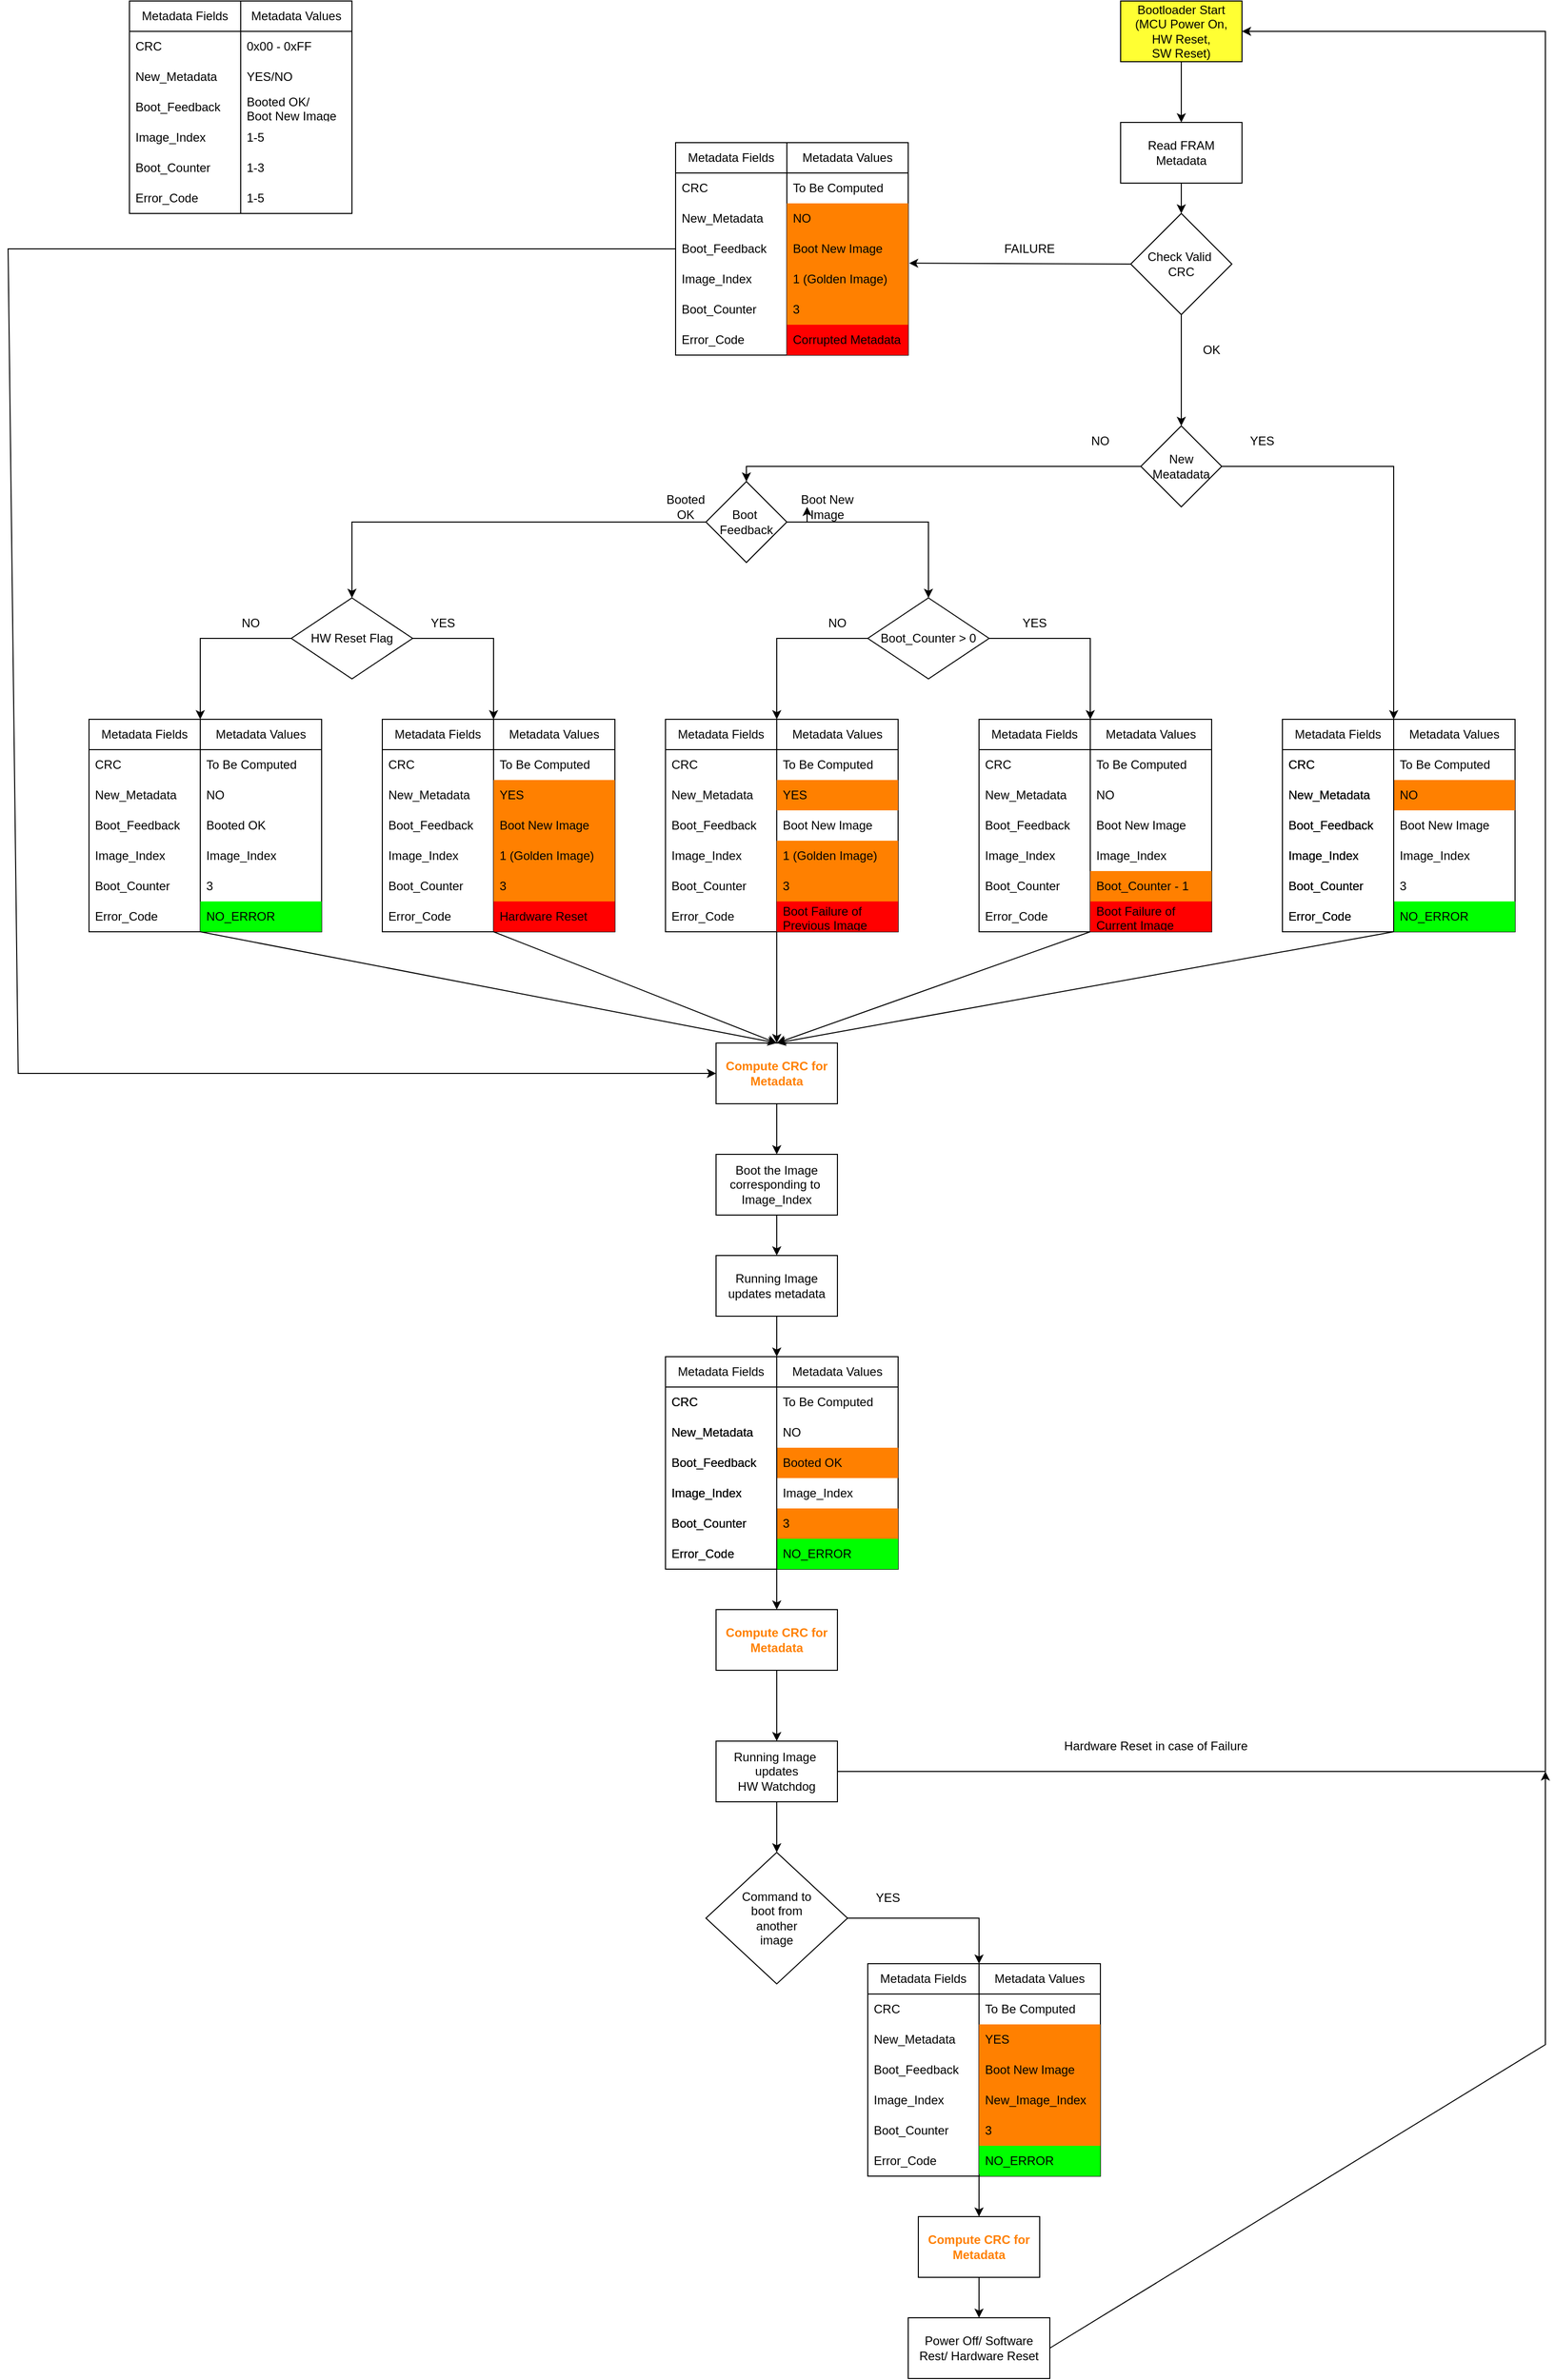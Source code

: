 <mxfile version="27.0.6">
  <diagram name="Pagină-1" id="YL9gTzJ4GiejhfBmmnka">
    <mxGraphModel dx="2687" dy="892" grid="1" gridSize="10" guides="1" tooltips="1" connect="1" arrows="1" fold="1" page="0" pageScale="1" pageWidth="827" pageHeight="1169" math="0" shadow="0">
      <root>
        <mxCell id="0" />
        <mxCell id="1" parent="0" />
        <mxCell id="vtnJJZoKWQAymhNoLsUp-1" value="Bootloader Start&lt;div&gt;(MCU Power On,&lt;/div&gt;&lt;div&gt;HW Reset,&lt;/div&gt;&lt;div&gt;SW Reset)&lt;/div&gt;" style="rounded=0;whiteSpace=wrap;html=1;fillColor=#FFFF33;" parent="1" vertex="1">
          <mxGeometry x="340" y="190" width="120" height="60" as="geometry" />
        </mxCell>
        <mxCell id="vtnJJZoKWQAymhNoLsUp-4" value="Read FRAM Metadata" style="rounded=0;whiteSpace=wrap;html=1;" parent="1" vertex="1">
          <mxGeometry x="340" y="310" width="120" height="60" as="geometry" />
        </mxCell>
        <mxCell id="vtnJJZoKWQAymhNoLsUp-5" value="Check Valid&amp;nbsp;&lt;div&gt;CRC&lt;/div&gt;" style="rhombus;whiteSpace=wrap;html=1;" parent="1" vertex="1">
          <mxGeometry x="350" y="400" width="100" height="100" as="geometry" />
        </mxCell>
        <mxCell id="vtnJJZoKWQAymhNoLsUp-6" value="New Meatadata" style="rhombus;whiteSpace=wrap;html=1;" parent="1" vertex="1">
          <mxGeometry x="360" y="610" width="80" height="80" as="geometry" />
        </mxCell>
        <mxCell id="vtnJJZoKWQAymhNoLsUp-7" value="" style="endArrow=classic;html=1;rounded=0;entryX=1;entryY=0;entryDx=0;entryDy=0;" parent="1" target="vtnJJZoKWQAymhNoLsUp-90" edge="1">
          <mxGeometry width="50" height="50" relative="1" as="geometry">
            <mxPoint x="440" y="650" as="sourcePoint" />
            <mxPoint x="500" y="680" as="targetPoint" />
            <Array as="points">
              <mxPoint x="500" y="650" />
              <mxPoint x="610" y="650" />
            </Array>
          </mxGeometry>
        </mxCell>
        <mxCell id="vtnJJZoKWQAymhNoLsUp-8" value="" style="endArrow=classic;html=1;rounded=0;exitX=0;exitY=0.5;exitDx=0;exitDy=0;entryX=0.5;entryY=0;entryDx=0;entryDy=0;" parent="1" source="vtnJJZoKWQAymhNoLsUp-6" target="vtnJJZoKWQAymhNoLsUp-15" edge="1">
          <mxGeometry width="50" height="50" relative="1" as="geometry">
            <mxPoint x="170" y="655" as="sourcePoint" />
            <mxPoint x="270" y="650" as="targetPoint" />
            <Array as="points">
              <mxPoint x="280" y="650" />
              <mxPoint x="160" y="650" />
              <mxPoint x="-30" y="650" />
            </Array>
          </mxGeometry>
        </mxCell>
        <mxCell id="vtnJJZoKWQAymhNoLsUp-9" value="" style="endArrow=classic;html=1;rounded=0;exitX=0.5;exitY=1;exitDx=0;exitDy=0;" parent="1" source="vtnJJZoKWQAymhNoLsUp-1" edge="1">
          <mxGeometry width="50" height="50" relative="1" as="geometry">
            <mxPoint x="390" y="610" as="sourcePoint" />
            <mxPoint x="400" y="310" as="targetPoint" />
          </mxGeometry>
        </mxCell>
        <mxCell id="vtnJJZoKWQAymhNoLsUp-10" value="" style="endArrow=classic;html=1;rounded=0;exitX=0.5;exitY=1;exitDx=0;exitDy=0;entryX=0.5;entryY=0;entryDx=0;entryDy=0;" parent="1" source="vtnJJZoKWQAymhNoLsUp-4" target="vtnJJZoKWQAymhNoLsUp-5" edge="1">
          <mxGeometry width="50" height="50" relative="1" as="geometry">
            <mxPoint x="390" y="450" as="sourcePoint" />
            <mxPoint x="440" y="400" as="targetPoint" />
          </mxGeometry>
        </mxCell>
        <mxCell id="vtnJJZoKWQAymhNoLsUp-11" value="" style="endArrow=classic;html=1;rounded=0;exitX=0.5;exitY=1;exitDx=0;exitDy=0;entryX=0.5;entryY=0;entryDx=0;entryDy=0;" parent="1" source="vtnJJZoKWQAymhNoLsUp-5" target="vtnJJZoKWQAymhNoLsUp-6" edge="1">
          <mxGeometry width="50" height="50" relative="1" as="geometry">
            <mxPoint x="390" y="450" as="sourcePoint" />
            <mxPoint x="440" y="400" as="targetPoint" />
          </mxGeometry>
        </mxCell>
        <mxCell id="vtnJJZoKWQAymhNoLsUp-12" value="YES" style="text;html=1;align=center;verticalAlign=middle;whiteSpace=wrap;rounded=0;" parent="1" vertex="1">
          <mxGeometry x="450" y="610" width="60" height="30" as="geometry" />
        </mxCell>
        <mxCell id="vtnJJZoKWQAymhNoLsUp-13" value="NO" style="text;html=1;align=center;verticalAlign=middle;whiteSpace=wrap;rounded=0;" parent="1" vertex="1">
          <mxGeometry x="290" y="610" width="60" height="30" as="geometry" />
        </mxCell>
        <mxCell id="vtnJJZoKWQAymhNoLsUp-227" value="" style="edgeStyle=orthogonalEdgeStyle;rounded=0;orthogonalLoop=1;jettySize=auto;html=1;" parent="1" source="vtnJJZoKWQAymhNoLsUp-15" target="vtnJJZoKWQAymhNoLsUp-22" edge="1">
          <mxGeometry relative="1" as="geometry" />
        </mxCell>
        <mxCell id="vtnJJZoKWQAymhNoLsUp-15" value="Boot&amp;nbsp;&lt;div&gt;Feedback&lt;/div&gt;" style="rhombus;whiteSpace=wrap;html=1;" parent="1" vertex="1">
          <mxGeometry x="-70" y="665" width="80" height="80" as="geometry" />
        </mxCell>
        <mxCell id="vtnJJZoKWQAymhNoLsUp-19" value="" style="endArrow=classic;html=1;rounded=0;entryX=0.5;entryY=0;entryDx=0;entryDy=0;" parent="1" target="vtnJJZoKWQAymhNoLsUp-162" edge="1">
          <mxGeometry width="50" height="50" relative="1" as="geometry">
            <mxPoint x="-70" y="705" as="sourcePoint" />
            <mxPoint x="-110" y="745" as="targetPoint" />
            <Array as="points">
              <mxPoint x="-110" y="705" />
              <mxPoint x="-420" y="705" />
            </Array>
          </mxGeometry>
        </mxCell>
        <mxCell id="vtnJJZoKWQAymhNoLsUp-22" value="Boot New Image" style="text;html=1;align=center;verticalAlign=middle;whiteSpace=wrap;rounded=0;" parent="1" vertex="1">
          <mxGeometry x="20" y="675" width="60" height="30" as="geometry" />
        </mxCell>
        <mxCell id="vtnJJZoKWQAymhNoLsUp-23" value="Booted OK" style="text;html=1;align=center;verticalAlign=middle;whiteSpace=wrap;rounded=0;" parent="1" vertex="1">
          <mxGeometry x="-120" y="675" width="60" height="30" as="geometry" />
        </mxCell>
        <mxCell id="vtnJJZoKWQAymhNoLsUp-29" value="" style="endArrow=classic;html=1;rounded=0;exitX=0;exitY=0.5;exitDx=0;exitDy=0;entryX=1.007;entryY=-0.028;entryDx=0;entryDy=0;entryPerimeter=0;" parent="1" source="vtnJJZoKWQAymhNoLsUp-5" target="vtnJJZoKWQAymhNoLsUp-70" edge="1">
          <mxGeometry width="50" height="50" relative="1" as="geometry">
            <mxPoint x="390" y="450" as="sourcePoint" />
            <mxPoint x="280" y="450" as="targetPoint" />
          </mxGeometry>
        </mxCell>
        <mxCell id="vtnJJZoKWQAymhNoLsUp-35" value="Metadata Fields" style="swimlane;fontStyle=0;childLayout=stackLayout;horizontal=1;startSize=30;horizontalStack=0;resizeParent=1;resizeParentMax=0;resizeLast=0;collapsible=1;marginBottom=0;whiteSpace=wrap;html=1;" parent="1" vertex="1">
          <mxGeometry x="-640" y="190" width="110" height="210" as="geometry">
            <mxRectangle x="610" y="60" width="90" height="30" as="alternateBounds" />
          </mxGeometry>
        </mxCell>
        <mxCell id="vtnJJZoKWQAymhNoLsUp-36" value="CRC" style="text;strokeColor=none;fillColor=none;align=left;verticalAlign=middle;spacingLeft=4;spacingRight=4;overflow=hidden;points=[[0,0.5],[1,0.5]];portConstraint=eastwest;rotatable=0;whiteSpace=wrap;html=1;" parent="vtnJJZoKWQAymhNoLsUp-35" vertex="1">
          <mxGeometry y="30" width="110" height="30" as="geometry" />
        </mxCell>
        <mxCell id="vtnJJZoKWQAymhNoLsUp-37" value="New_Metadata" style="text;strokeColor=none;fillColor=none;align=left;verticalAlign=middle;spacingLeft=4;spacingRight=4;overflow=hidden;points=[[0,0.5],[1,0.5]];portConstraint=eastwest;rotatable=0;whiteSpace=wrap;html=1;" parent="vtnJJZoKWQAymhNoLsUp-35" vertex="1">
          <mxGeometry y="60" width="110" height="30" as="geometry" />
        </mxCell>
        <mxCell id="vtnJJZoKWQAymhNoLsUp-39" value="Boot_Feedback" style="text;strokeColor=none;fillColor=none;align=left;verticalAlign=middle;spacingLeft=4;spacingRight=4;overflow=hidden;points=[[0,0.5],[1,0.5]];portConstraint=eastwest;rotatable=0;whiteSpace=wrap;html=1;" parent="vtnJJZoKWQAymhNoLsUp-35" vertex="1">
          <mxGeometry y="90" width="110" height="30" as="geometry" />
        </mxCell>
        <mxCell id="vtnJJZoKWQAymhNoLsUp-40" value="Image_Index" style="text;strokeColor=none;fillColor=none;align=left;verticalAlign=middle;spacingLeft=4;spacingRight=4;overflow=hidden;points=[[0,0.5],[1,0.5]];portConstraint=eastwest;rotatable=0;whiteSpace=wrap;html=1;" parent="vtnJJZoKWQAymhNoLsUp-35" vertex="1">
          <mxGeometry y="120" width="110" height="30" as="geometry" />
        </mxCell>
        <mxCell id="vtnJJZoKWQAymhNoLsUp-44" value="Boot_Counter" style="text;strokeColor=none;fillColor=none;align=left;verticalAlign=middle;spacingLeft=4;spacingRight=4;overflow=hidden;points=[[0,0.5],[1,0.5]];portConstraint=eastwest;rotatable=0;whiteSpace=wrap;html=1;" parent="vtnJJZoKWQAymhNoLsUp-35" vertex="1">
          <mxGeometry y="150" width="110" height="30" as="geometry" />
        </mxCell>
        <mxCell id="vtnJJZoKWQAymhNoLsUp-38" value="Error_Code" style="text;strokeColor=none;fillColor=none;align=left;verticalAlign=middle;spacingLeft=4;spacingRight=4;overflow=hidden;points=[[0,0.5],[1,0.5]];portConstraint=eastwest;rotatable=0;whiteSpace=wrap;html=1;" parent="vtnJJZoKWQAymhNoLsUp-35" vertex="1">
          <mxGeometry y="180" width="110" height="30" as="geometry" />
        </mxCell>
        <mxCell id="vtnJJZoKWQAymhNoLsUp-43" style="edgeStyle=orthogonalEdgeStyle;rounded=0;orthogonalLoop=1;jettySize=auto;html=1;exitX=1;exitY=0.5;exitDx=0;exitDy=0;" parent="vtnJJZoKWQAymhNoLsUp-35" source="vtnJJZoKWQAymhNoLsUp-39" target="vtnJJZoKWQAymhNoLsUp-39" edge="1">
          <mxGeometry relative="1" as="geometry" />
        </mxCell>
        <mxCell id="vtnJJZoKWQAymhNoLsUp-50" value="Metadata Values" style="swimlane;fontStyle=0;childLayout=stackLayout;horizontal=1;startSize=30;horizontalStack=0;resizeParent=1;resizeParentMax=0;resizeLast=0;collapsible=1;marginBottom=0;whiteSpace=wrap;html=1;" parent="1" vertex="1">
          <mxGeometry x="-530" y="190" width="110" height="210" as="geometry">
            <mxRectangle x="610" y="60" width="90" height="30" as="alternateBounds" />
          </mxGeometry>
        </mxCell>
        <mxCell id="vtnJJZoKWQAymhNoLsUp-51" value="0x00 - 0xFF" style="text;strokeColor=none;fillColor=none;align=left;verticalAlign=middle;spacingLeft=4;spacingRight=4;overflow=hidden;points=[[0,0.5],[1,0.5]];portConstraint=eastwest;rotatable=0;whiteSpace=wrap;html=1;" parent="vtnJJZoKWQAymhNoLsUp-50" vertex="1">
          <mxGeometry y="30" width="110" height="30" as="geometry" />
        </mxCell>
        <mxCell id="vtnJJZoKWQAymhNoLsUp-52" value="YES/NO" style="text;strokeColor=none;fillColor=none;align=left;verticalAlign=middle;spacingLeft=4;spacingRight=4;overflow=hidden;points=[[0,0.5],[1,0.5]];portConstraint=eastwest;rotatable=0;whiteSpace=wrap;html=1;" parent="vtnJJZoKWQAymhNoLsUp-50" vertex="1">
          <mxGeometry y="60" width="110" height="30" as="geometry" />
        </mxCell>
        <mxCell id="vtnJJZoKWQAymhNoLsUp-53" value="Booted OK/&lt;div&gt;Boot New Image&lt;/div&gt;" style="text;strokeColor=none;fillColor=none;align=left;verticalAlign=middle;spacingLeft=4;spacingRight=4;overflow=hidden;points=[[0,0.5],[1,0.5]];portConstraint=eastwest;rotatable=0;whiteSpace=wrap;html=1;" parent="vtnJJZoKWQAymhNoLsUp-50" vertex="1">
          <mxGeometry y="90" width="110" height="30" as="geometry" />
        </mxCell>
        <mxCell id="vtnJJZoKWQAymhNoLsUp-54" value="1-5" style="text;strokeColor=none;fillColor=none;align=left;verticalAlign=middle;spacingLeft=4;spacingRight=4;overflow=hidden;points=[[0,0.5],[1,0.5]];portConstraint=eastwest;rotatable=0;whiteSpace=wrap;html=1;" parent="vtnJJZoKWQAymhNoLsUp-50" vertex="1">
          <mxGeometry y="120" width="110" height="30" as="geometry" />
        </mxCell>
        <mxCell id="vtnJJZoKWQAymhNoLsUp-55" value="1-3" style="text;strokeColor=none;fillColor=none;align=left;verticalAlign=middle;spacingLeft=4;spacingRight=4;overflow=hidden;points=[[0,0.5],[1,0.5]];portConstraint=eastwest;rotatable=0;whiteSpace=wrap;html=1;" parent="vtnJJZoKWQAymhNoLsUp-50" vertex="1">
          <mxGeometry y="150" width="110" height="30" as="geometry" />
        </mxCell>
        <mxCell id="vtnJJZoKWQAymhNoLsUp-56" value="1-5" style="text;strokeColor=none;fillColor=none;align=left;verticalAlign=middle;spacingLeft=4;spacingRight=4;overflow=hidden;points=[[0,0.5],[1,0.5]];portConstraint=eastwest;rotatable=0;whiteSpace=wrap;html=1;" parent="vtnJJZoKWQAymhNoLsUp-50" vertex="1">
          <mxGeometry y="180" width="110" height="30" as="geometry" />
        </mxCell>
        <mxCell id="vtnJJZoKWQAymhNoLsUp-57" style="edgeStyle=orthogonalEdgeStyle;rounded=0;orthogonalLoop=1;jettySize=auto;html=1;exitX=1;exitY=0.5;exitDx=0;exitDy=0;" parent="vtnJJZoKWQAymhNoLsUp-50" source="vtnJJZoKWQAymhNoLsUp-53" target="vtnJJZoKWQAymhNoLsUp-53" edge="1">
          <mxGeometry relative="1" as="geometry" />
        </mxCell>
        <mxCell id="vtnJJZoKWQAymhNoLsUp-58" value="Metadata Fields" style="swimlane;fontStyle=0;childLayout=stackLayout;horizontal=1;startSize=30;horizontalStack=0;resizeParent=1;resizeParentMax=0;resizeLast=0;collapsible=1;marginBottom=0;whiteSpace=wrap;html=1;" parent="1" vertex="1">
          <mxGeometry x="-100" y="330" width="110" height="210" as="geometry">
            <mxRectangle x="610" y="60" width="90" height="30" as="alternateBounds" />
          </mxGeometry>
        </mxCell>
        <mxCell id="vtnJJZoKWQAymhNoLsUp-59" value="CRC" style="text;strokeColor=none;fillColor=none;align=left;verticalAlign=middle;spacingLeft=4;spacingRight=4;overflow=hidden;points=[[0,0.5],[1,0.5]];portConstraint=eastwest;rotatable=0;whiteSpace=wrap;html=1;" parent="vtnJJZoKWQAymhNoLsUp-58" vertex="1">
          <mxGeometry y="30" width="110" height="30" as="geometry" />
        </mxCell>
        <mxCell id="vtnJJZoKWQAymhNoLsUp-60" value="New_Metadata" style="text;strokeColor=none;fillColor=none;align=left;verticalAlign=middle;spacingLeft=4;spacingRight=4;overflow=hidden;points=[[0,0.5],[1,0.5]];portConstraint=eastwest;rotatable=0;whiteSpace=wrap;html=1;" parent="vtnJJZoKWQAymhNoLsUp-58" vertex="1">
          <mxGeometry y="60" width="110" height="30" as="geometry" />
        </mxCell>
        <mxCell id="vtnJJZoKWQAymhNoLsUp-61" value="Boot_Feedback" style="text;strokeColor=none;fillColor=none;align=left;verticalAlign=middle;spacingLeft=4;spacingRight=4;overflow=hidden;points=[[0,0.5],[1,0.5]];portConstraint=eastwest;rotatable=0;whiteSpace=wrap;html=1;" parent="vtnJJZoKWQAymhNoLsUp-58" vertex="1">
          <mxGeometry y="90" width="110" height="30" as="geometry" />
        </mxCell>
        <mxCell id="vtnJJZoKWQAymhNoLsUp-62" value="Image_Index" style="text;strokeColor=none;fillColor=none;align=left;verticalAlign=middle;spacingLeft=4;spacingRight=4;overflow=hidden;points=[[0,0.5],[1,0.5]];portConstraint=eastwest;rotatable=0;whiteSpace=wrap;html=1;" parent="vtnJJZoKWQAymhNoLsUp-58" vertex="1">
          <mxGeometry y="120" width="110" height="30" as="geometry" />
        </mxCell>
        <mxCell id="vtnJJZoKWQAymhNoLsUp-63" value="Boot_Counter" style="text;strokeColor=none;fillColor=none;align=left;verticalAlign=middle;spacingLeft=4;spacingRight=4;overflow=hidden;points=[[0,0.5],[1,0.5]];portConstraint=eastwest;rotatable=0;whiteSpace=wrap;html=1;" parent="vtnJJZoKWQAymhNoLsUp-58" vertex="1">
          <mxGeometry y="150" width="110" height="30" as="geometry" />
        </mxCell>
        <mxCell id="vtnJJZoKWQAymhNoLsUp-64" value="Error_Code" style="text;strokeColor=none;fillColor=none;align=left;verticalAlign=middle;spacingLeft=4;spacingRight=4;overflow=hidden;points=[[0,0.5],[1,0.5]];portConstraint=eastwest;rotatable=0;whiteSpace=wrap;html=1;" parent="vtnJJZoKWQAymhNoLsUp-58" vertex="1">
          <mxGeometry y="180" width="110" height="30" as="geometry" />
        </mxCell>
        <mxCell id="vtnJJZoKWQAymhNoLsUp-65" style="edgeStyle=orthogonalEdgeStyle;rounded=0;orthogonalLoop=1;jettySize=auto;html=1;exitX=1;exitY=0.5;exitDx=0;exitDy=0;" parent="vtnJJZoKWQAymhNoLsUp-58" source="vtnJJZoKWQAymhNoLsUp-61" target="vtnJJZoKWQAymhNoLsUp-61" edge="1">
          <mxGeometry relative="1" as="geometry" />
        </mxCell>
        <mxCell id="vtnJJZoKWQAymhNoLsUp-66" value="Metadata Values" style="swimlane;fontStyle=0;childLayout=stackLayout;horizontal=1;startSize=30;horizontalStack=0;resizeParent=1;resizeParentMax=0;resizeLast=0;collapsible=1;marginBottom=0;whiteSpace=wrap;html=1;" parent="1" vertex="1">
          <mxGeometry x="10" y="330" width="120" height="210" as="geometry">
            <mxRectangle x="610" y="60" width="90" height="30" as="alternateBounds" />
          </mxGeometry>
        </mxCell>
        <mxCell id="vtnJJZoKWQAymhNoLsUp-67" value="To Be Computed" style="text;strokeColor=none;fillColor=none;align=left;verticalAlign=middle;spacingLeft=4;spacingRight=4;overflow=hidden;points=[[0,0.5],[1,0.5]];portConstraint=eastwest;rotatable=0;whiteSpace=wrap;html=1;" parent="vtnJJZoKWQAymhNoLsUp-66" vertex="1">
          <mxGeometry y="30" width="120" height="30" as="geometry" />
        </mxCell>
        <mxCell id="vtnJJZoKWQAymhNoLsUp-68" value="NO" style="text;strokeColor=none;fillColor=#FF8000;align=left;verticalAlign=middle;spacingLeft=4;spacingRight=4;overflow=hidden;points=[[0,0.5],[1,0.5]];portConstraint=eastwest;rotatable=0;whiteSpace=wrap;html=1;" parent="vtnJJZoKWQAymhNoLsUp-66" vertex="1">
          <mxGeometry y="60" width="120" height="30" as="geometry" />
        </mxCell>
        <mxCell id="vtnJJZoKWQAymhNoLsUp-69" value="Boot New Image" style="text;strokeColor=none;fillColor=#FF8000;align=left;verticalAlign=middle;spacingLeft=4;spacingRight=4;overflow=hidden;points=[[0,0.5],[1,0.5]];portConstraint=eastwest;rotatable=0;whiteSpace=wrap;html=1;" parent="vtnJJZoKWQAymhNoLsUp-66" vertex="1">
          <mxGeometry y="90" width="120" height="30" as="geometry" />
        </mxCell>
        <mxCell id="vtnJJZoKWQAymhNoLsUp-70" value="1 (Golden Image)" style="text;strokeColor=none;fillColor=#FF8000;align=left;verticalAlign=middle;spacingLeft=4;spacingRight=4;overflow=hidden;points=[[0,0.5],[1,0.5]];portConstraint=eastwest;rotatable=0;whiteSpace=wrap;html=1;" parent="vtnJJZoKWQAymhNoLsUp-66" vertex="1">
          <mxGeometry y="120" width="120" height="30" as="geometry" />
        </mxCell>
        <mxCell id="vtnJJZoKWQAymhNoLsUp-71" value="3" style="text;strokeColor=none;fillColor=#FF8000;align=left;verticalAlign=middle;spacingLeft=4;spacingRight=4;overflow=hidden;points=[[0,0.5],[1,0.5]];portConstraint=eastwest;rotatable=0;whiteSpace=wrap;html=1;" parent="vtnJJZoKWQAymhNoLsUp-66" vertex="1">
          <mxGeometry y="150" width="120" height="30" as="geometry" />
        </mxCell>
        <mxCell id="vtnJJZoKWQAymhNoLsUp-72" value="Corrupted Metadata" style="text;strokeColor=none;fillColor=#FF0000;align=left;verticalAlign=middle;spacingLeft=4;spacingRight=4;overflow=hidden;points=[[0,0.5],[1,0.5]];portConstraint=eastwest;rotatable=0;whiteSpace=wrap;html=1;" parent="vtnJJZoKWQAymhNoLsUp-66" vertex="1">
          <mxGeometry y="180" width="120" height="30" as="geometry" />
        </mxCell>
        <mxCell id="vtnJJZoKWQAymhNoLsUp-73" style="edgeStyle=orthogonalEdgeStyle;rounded=0;orthogonalLoop=1;jettySize=auto;html=1;exitX=1;exitY=0.5;exitDx=0;exitDy=0;" parent="vtnJJZoKWQAymhNoLsUp-66" source="vtnJJZoKWQAymhNoLsUp-69" target="vtnJJZoKWQAymhNoLsUp-69" edge="1">
          <mxGeometry relative="1" as="geometry" />
        </mxCell>
        <mxCell id="vtnJJZoKWQAymhNoLsUp-74" value="Metadata Fields" style="swimlane;fontStyle=0;childLayout=stackLayout;horizontal=1;startSize=30;horizontalStack=0;resizeParent=1;resizeParentMax=0;resizeLast=0;collapsible=1;marginBottom=0;whiteSpace=wrap;html=1;" parent="1" vertex="1">
          <mxGeometry x="200" y="900" width="110" height="210" as="geometry">
            <mxRectangle x="610" y="60" width="90" height="30" as="alternateBounds" />
          </mxGeometry>
        </mxCell>
        <mxCell id="vtnJJZoKWQAymhNoLsUp-75" value="CRC" style="text;strokeColor=none;fillColor=none;align=left;verticalAlign=middle;spacingLeft=4;spacingRight=4;overflow=hidden;points=[[0,0.5],[1,0.5]];portConstraint=eastwest;rotatable=0;whiteSpace=wrap;html=1;" parent="vtnJJZoKWQAymhNoLsUp-74" vertex="1">
          <mxGeometry y="30" width="110" height="30" as="geometry" />
        </mxCell>
        <mxCell id="vtnJJZoKWQAymhNoLsUp-76" value="New_Metadata" style="text;strokeColor=none;fillColor=none;align=left;verticalAlign=middle;spacingLeft=4;spacingRight=4;overflow=hidden;points=[[0,0.5],[1,0.5]];portConstraint=eastwest;rotatable=0;whiteSpace=wrap;html=1;" parent="vtnJJZoKWQAymhNoLsUp-74" vertex="1">
          <mxGeometry y="60" width="110" height="30" as="geometry" />
        </mxCell>
        <mxCell id="vtnJJZoKWQAymhNoLsUp-77" value="Boot_Feedback" style="text;strokeColor=none;fillColor=none;align=left;verticalAlign=middle;spacingLeft=4;spacingRight=4;overflow=hidden;points=[[0,0.5],[1,0.5]];portConstraint=eastwest;rotatable=0;whiteSpace=wrap;html=1;" parent="vtnJJZoKWQAymhNoLsUp-74" vertex="1">
          <mxGeometry y="90" width="110" height="30" as="geometry" />
        </mxCell>
        <mxCell id="vtnJJZoKWQAymhNoLsUp-78" value="Image_Index" style="text;strokeColor=none;fillColor=none;align=left;verticalAlign=middle;spacingLeft=4;spacingRight=4;overflow=hidden;points=[[0,0.5],[1,0.5]];portConstraint=eastwest;rotatable=0;whiteSpace=wrap;html=1;" parent="vtnJJZoKWQAymhNoLsUp-74" vertex="1">
          <mxGeometry y="120" width="110" height="30" as="geometry" />
        </mxCell>
        <mxCell id="vtnJJZoKWQAymhNoLsUp-79" value="Boot_Counter" style="text;strokeColor=none;fillColor=none;align=left;verticalAlign=middle;spacingLeft=4;spacingRight=4;overflow=hidden;points=[[0,0.5],[1,0.5]];portConstraint=eastwest;rotatable=0;whiteSpace=wrap;html=1;" parent="vtnJJZoKWQAymhNoLsUp-74" vertex="1">
          <mxGeometry y="150" width="110" height="30" as="geometry" />
        </mxCell>
        <mxCell id="vtnJJZoKWQAymhNoLsUp-80" value="Error_Code" style="text;strokeColor=none;fillColor=none;align=left;verticalAlign=middle;spacingLeft=4;spacingRight=4;overflow=hidden;points=[[0,0.5],[1,0.5]];portConstraint=eastwest;rotatable=0;whiteSpace=wrap;html=1;" parent="vtnJJZoKWQAymhNoLsUp-74" vertex="1">
          <mxGeometry y="180" width="110" height="30" as="geometry" />
        </mxCell>
        <mxCell id="vtnJJZoKWQAymhNoLsUp-81" style="edgeStyle=orthogonalEdgeStyle;rounded=0;orthogonalLoop=1;jettySize=auto;html=1;exitX=1;exitY=0.5;exitDx=0;exitDy=0;" parent="vtnJJZoKWQAymhNoLsUp-74" source="vtnJJZoKWQAymhNoLsUp-77" target="vtnJJZoKWQAymhNoLsUp-77" edge="1">
          <mxGeometry relative="1" as="geometry" />
        </mxCell>
        <mxCell id="vtnJJZoKWQAymhNoLsUp-82" value="Metadata Values" style="swimlane;fontStyle=0;childLayout=stackLayout;horizontal=1;startSize=30;horizontalStack=0;resizeParent=1;resizeParentMax=0;resizeLast=0;collapsible=1;marginBottom=0;whiteSpace=wrap;html=1;" parent="1" vertex="1">
          <mxGeometry x="310" y="900" width="120" height="210" as="geometry">
            <mxRectangle x="610" y="60" width="90" height="30" as="alternateBounds" />
          </mxGeometry>
        </mxCell>
        <mxCell id="vtnJJZoKWQAymhNoLsUp-83" value="To Be Computed" style="text;strokeColor=none;fillColor=none;align=left;verticalAlign=middle;spacingLeft=4;spacingRight=4;overflow=hidden;points=[[0,0.5],[1,0.5]];portConstraint=eastwest;rotatable=0;whiteSpace=wrap;html=1;" parent="vtnJJZoKWQAymhNoLsUp-82" vertex="1">
          <mxGeometry y="30" width="120" height="30" as="geometry" />
        </mxCell>
        <mxCell id="vtnJJZoKWQAymhNoLsUp-84" value="NO" style="text;strokeColor=none;fillColor=none;align=left;verticalAlign=middle;spacingLeft=4;spacingRight=4;overflow=hidden;points=[[0,0.5],[1,0.5]];portConstraint=eastwest;rotatable=0;whiteSpace=wrap;html=1;" parent="vtnJJZoKWQAymhNoLsUp-82" vertex="1">
          <mxGeometry y="60" width="120" height="30" as="geometry" />
        </mxCell>
        <mxCell id="vtnJJZoKWQAymhNoLsUp-85" value="Boot New Image" style="text;strokeColor=none;fillColor=none;align=left;verticalAlign=middle;spacingLeft=4;spacingRight=4;overflow=hidden;points=[[0,0.5],[1,0.5]];portConstraint=eastwest;rotatable=0;whiteSpace=wrap;html=1;" parent="vtnJJZoKWQAymhNoLsUp-82" vertex="1">
          <mxGeometry y="90" width="120" height="30" as="geometry" />
        </mxCell>
        <mxCell id="vtnJJZoKWQAymhNoLsUp-86" value="Image_Index&amp;nbsp;" style="text;strokeColor=none;fillColor=none;align=left;verticalAlign=middle;spacingLeft=4;spacingRight=4;overflow=hidden;points=[[0,0.5],[1,0.5]];portConstraint=eastwest;rotatable=0;whiteSpace=wrap;html=1;" parent="vtnJJZoKWQAymhNoLsUp-82" vertex="1">
          <mxGeometry y="120" width="120" height="30" as="geometry" />
        </mxCell>
        <mxCell id="vtnJJZoKWQAymhNoLsUp-87" value="Boot_Counter - 1" style="text;strokeColor=none;fillColor=#FF8000;align=left;verticalAlign=middle;spacingLeft=4;spacingRight=4;overflow=hidden;points=[[0,0.5],[1,0.5]];portConstraint=eastwest;rotatable=0;whiteSpace=wrap;html=1;" parent="vtnJJZoKWQAymhNoLsUp-82" vertex="1">
          <mxGeometry y="150" width="120" height="30" as="geometry" />
        </mxCell>
        <mxCell id="vtnJJZoKWQAymhNoLsUp-88" value="Boot Failure of Current Image" style="text;strokeColor=none;fillColor=#FF0000;align=left;verticalAlign=middle;spacingLeft=4;spacingRight=4;overflow=hidden;points=[[0,0.5],[1,0.5]];portConstraint=eastwest;rotatable=0;whiteSpace=wrap;html=1;" parent="vtnJJZoKWQAymhNoLsUp-82" vertex="1">
          <mxGeometry y="180" width="120" height="30" as="geometry" />
        </mxCell>
        <mxCell id="vtnJJZoKWQAymhNoLsUp-89" style="edgeStyle=orthogonalEdgeStyle;rounded=0;orthogonalLoop=1;jettySize=auto;html=1;exitX=1;exitY=0.5;exitDx=0;exitDy=0;" parent="vtnJJZoKWQAymhNoLsUp-82" source="vtnJJZoKWQAymhNoLsUp-85" target="vtnJJZoKWQAymhNoLsUp-85" edge="1">
          <mxGeometry relative="1" as="geometry" />
        </mxCell>
        <mxCell id="vtnJJZoKWQAymhNoLsUp-90" value="Metadata Fields" style="swimlane;fontStyle=0;childLayout=stackLayout;horizontal=1;startSize=30;horizontalStack=0;resizeParent=1;resizeParentMax=0;resizeLast=0;collapsible=1;marginBottom=0;whiteSpace=wrap;html=1;" parent="1" vertex="1">
          <mxGeometry x="500" y="900" width="110" height="210" as="geometry">
            <mxRectangle x="610" y="60" width="90" height="30" as="alternateBounds" />
          </mxGeometry>
        </mxCell>
        <mxCell id="vtnJJZoKWQAymhNoLsUp-91" value="CRC" style="text;strokeColor=none;fillColor=none;align=left;verticalAlign=middle;spacingLeft=4;spacingRight=4;overflow=hidden;points=[[0,0.5],[1,0.5]];portConstraint=eastwest;rotatable=0;whiteSpace=wrap;html=1;" parent="vtnJJZoKWQAymhNoLsUp-90" vertex="1">
          <mxGeometry y="30" width="110" height="30" as="geometry" />
        </mxCell>
        <mxCell id="vtnJJZoKWQAymhNoLsUp-92" value="New_Metadata" style="text;strokeColor=none;fillColor=none;align=left;verticalAlign=middle;spacingLeft=4;spacingRight=4;overflow=hidden;points=[[0,0.5],[1,0.5]];portConstraint=eastwest;rotatable=0;whiteSpace=wrap;html=1;" parent="vtnJJZoKWQAymhNoLsUp-90" vertex="1">
          <mxGeometry y="60" width="110" height="30" as="geometry" />
        </mxCell>
        <mxCell id="vtnJJZoKWQAymhNoLsUp-93" value="Boot_Feedback" style="text;strokeColor=none;fillColor=none;align=left;verticalAlign=middle;spacingLeft=4;spacingRight=4;overflow=hidden;points=[[0,0.5],[1,0.5]];portConstraint=eastwest;rotatable=0;whiteSpace=wrap;html=1;" parent="vtnJJZoKWQAymhNoLsUp-90" vertex="1">
          <mxGeometry y="90" width="110" height="30" as="geometry" />
        </mxCell>
        <mxCell id="vtnJJZoKWQAymhNoLsUp-94" value="Image_Index" style="text;strokeColor=none;fillColor=none;align=left;verticalAlign=middle;spacingLeft=4;spacingRight=4;overflow=hidden;points=[[0,0.5],[1,0.5]];portConstraint=eastwest;rotatable=0;whiteSpace=wrap;html=1;" parent="vtnJJZoKWQAymhNoLsUp-90" vertex="1">
          <mxGeometry y="120" width="110" height="30" as="geometry" />
        </mxCell>
        <mxCell id="vtnJJZoKWQAymhNoLsUp-95" value="Boot_Counter" style="text;strokeColor=none;fillColor=none;align=left;verticalAlign=middle;spacingLeft=4;spacingRight=4;overflow=hidden;points=[[0,0.5],[1,0.5]];portConstraint=eastwest;rotatable=0;whiteSpace=wrap;html=1;" parent="vtnJJZoKWQAymhNoLsUp-90" vertex="1">
          <mxGeometry y="150" width="110" height="30" as="geometry" />
        </mxCell>
        <mxCell id="vtnJJZoKWQAymhNoLsUp-96" value="Error_Code" style="text;strokeColor=none;fillColor=none;align=left;verticalAlign=middle;spacingLeft=4;spacingRight=4;overflow=hidden;points=[[0,0.5],[1,0.5]];portConstraint=eastwest;rotatable=0;whiteSpace=wrap;html=1;" parent="vtnJJZoKWQAymhNoLsUp-90" vertex="1">
          <mxGeometry y="180" width="110" height="30" as="geometry" />
        </mxCell>
        <mxCell id="vtnJJZoKWQAymhNoLsUp-97" style="edgeStyle=orthogonalEdgeStyle;rounded=0;orthogonalLoop=1;jettySize=auto;html=1;exitX=1;exitY=0.5;exitDx=0;exitDy=0;" parent="vtnJJZoKWQAymhNoLsUp-90" source="vtnJJZoKWQAymhNoLsUp-93" target="vtnJJZoKWQAymhNoLsUp-93" edge="1">
          <mxGeometry relative="1" as="geometry" />
        </mxCell>
        <mxCell id="vtnJJZoKWQAymhNoLsUp-98" value="Metadata Values" style="swimlane;fontStyle=0;childLayout=stackLayout;horizontal=1;startSize=30;horizontalStack=0;resizeParent=1;resizeParentMax=0;resizeLast=0;collapsible=1;marginBottom=0;whiteSpace=wrap;html=1;" parent="1" vertex="1">
          <mxGeometry x="610" y="900" width="120" height="210" as="geometry">
            <mxRectangle x="610" y="60" width="90" height="30" as="alternateBounds" />
          </mxGeometry>
        </mxCell>
        <mxCell id="vtnJJZoKWQAymhNoLsUp-99" value="To Be Computed" style="text;strokeColor=none;fillColor=none;align=left;verticalAlign=middle;spacingLeft=4;spacingRight=4;overflow=hidden;points=[[0,0.5],[1,0.5]];portConstraint=eastwest;rotatable=0;whiteSpace=wrap;html=1;" parent="vtnJJZoKWQAymhNoLsUp-98" vertex="1">
          <mxGeometry y="30" width="120" height="30" as="geometry" />
        </mxCell>
        <mxCell id="vtnJJZoKWQAymhNoLsUp-100" value="NO" style="text;strokeColor=none;fillColor=#FF8000;align=left;verticalAlign=middle;spacingLeft=4;spacingRight=4;overflow=hidden;points=[[0,0.5],[1,0.5]];portConstraint=eastwest;rotatable=0;whiteSpace=wrap;html=1;" parent="vtnJJZoKWQAymhNoLsUp-98" vertex="1">
          <mxGeometry y="60" width="120" height="30" as="geometry" />
        </mxCell>
        <mxCell id="vtnJJZoKWQAymhNoLsUp-101" value="Boot New Image" style="text;strokeColor=none;fillColor=none;align=left;verticalAlign=middle;spacingLeft=4;spacingRight=4;overflow=hidden;points=[[0,0.5],[1,0.5]];portConstraint=eastwest;rotatable=0;whiteSpace=wrap;html=1;" parent="vtnJJZoKWQAymhNoLsUp-98" vertex="1">
          <mxGeometry y="90" width="120" height="30" as="geometry" />
        </mxCell>
        <mxCell id="vtnJJZoKWQAymhNoLsUp-102" value="Image_Index&amp;nbsp;" style="text;strokeColor=none;fillColor=none;align=left;verticalAlign=middle;spacingLeft=4;spacingRight=4;overflow=hidden;points=[[0,0.5],[1,0.5]];portConstraint=eastwest;rotatable=0;whiteSpace=wrap;html=1;" parent="vtnJJZoKWQAymhNoLsUp-98" vertex="1">
          <mxGeometry y="120" width="120" height="30" as="geometry" />
        </mxCell>
        <mxCell id="vtnJJZoKWQAymhNoLsUp-103" value="3" style="text;strokeColor=none;fillColor=none;align=left;verticalAlign=middle;spacingLeft=4;spacingRight=4;overflow=hidden;points=[[0,0.5],[1,0.5]];portConstraint=eastwest;rotatable=0;whiteSpace=wrap;html=1;" parent="vtnJJZoKWQAymhNoLsUp-98" vertex="1">
          <mxGeometry y="150" width="120" height="30" as="geometry" />
        </mxCell>
        <mxCell id="vtnJJZoKWQAymhNoLsUp-104" value="NO_ERROR" style="text;strokeColor=none;fillColor=#00FF00;align=left;verticalAlign=middle;spacingLeft=4;spacingRight=4;overflow=hidden;points=[[0,0.5],[1,0.5]];portConstraint=eastwest;rotatable=0;whiteSpace=wrap;html=1;" parent="vtnJJZoKWQAymhNoLsUp-98" vertex="1">
          <mxGeometry y="180" width="120" height="30" as="geometry" />
        </mxCell>
        <mxCell id="vtnJJZoKWQAymhNoLsUp-105" style="edgeStyle=orthogonalEdgeStyle;rounded=0;orthogonalLoop=1;jettySize=auto;html=1;exitX=1;exitY=0.5;exitDx=0;exitDy=0;" parent="vtnJJZoKWQAymhNoLsUp-98" edge="1">
          <mxGeometry relative="1" as="geometry">
            <mxPoint x="-620" y="725" as="sourcePoint" />
            <mxPoint x="-620" y="725" as="targetPoint" />
          </mxGeometry>
        </mxCell>
        <mxCell id="vtnJJZoKWQAymhNoLsUp-106" value="Boot_Counter &amp;gt; 0" style="rhombus;whiteSpace=wrap;html=1;" parent="1" vertex="1">
          <mxGeometry x="90" y="780" width="120" height="80" as="geometry" />
        </mxCell>
        <mxCell id="vtnJJZoKWQAymhNoLsUp-107" value="" style="endArrow=classic;html=1;rounded=0;exitX=1;exitY=0.5;exitDx=0;exitDy=0;entryX=0.5;entryY=0;entryDx=0;entryDy=0;" parent="1" source="vtnJJZoKWQAymhNoLsUp-15" target="vtnJJZoKWQAymhNoLsUp-106" edge="1">
          <mxGeometry width="50" height="50" relative="1" as="geometry">
            <mxPoint x="300" y="870" as="sourcePoint" />
            <mxPoint x="350" y="820" as="targetPoint" />
            <Array as="points">
              <mxPoint x="150" y="705" />
            </Array>
          </mxGeometry>
        </mxCell>
        <mxCell id="vtnJJZoKWQAymhNoLsUp-108" value="" style="endArrow=classic;html=1;rounded=0;exitX=1;exitY=0.5;exitDx=0;exitDy=0;entryX=0;entryY=0;entryDx=0;entryDy=0;" parent="1" source="vtnJJZoKWQAymhNoLsUp-106" target="vtnJJZoKWQAymhNoLsUp-82" edge="1">
          <mxGeometry width="50" height="50" relative="1" as="geometry">
            <mxPoint x="300" y="870" as="sourcePoint" />
            <mxPoint x="350" y="820" as="targetPoint" />
            <Array as="points">
              <mxPoint x="310" y="820" />
            </Array>
          </mxGeometry>
        </mxCell>
        <mxCell id="vtnJJZoKWQAymhNoLsUp-109" value="YES&lt;span style=&quot;color: rgba(0, 0, 0, 0); font-family: monospace; font-size: 0px; text-align: start; text-wrap-mode: nowrap;&quot;&gt;%3CmxGraphModel%3E%3Croot%3E%3CmxCell%20id%3D%220%22%2F%3E%3CmxCell%20id%3D%221%22%20parent%3D%220%22%2F%3E%3CmxCell%20id%3D%222%22%20value%3D%22Boot%20New%20Image%22%20style%3D%22text%3Bhtml%3D1%3Balign%3Dcenter%3BverticalAlign%3Dmiddle%3BwhiteSpace%3Dwrap%3Brounded%3D0%3B%22%20vertex%3D%221%22%20parent%3D%221%22%3E%3CmxGeometry%20x%3D%2220%22%20y%3D%22675%22%20width%3D%2260%22%20height%3D%2230%22%20as%3D%22geometry%22%2F%3E%3C%2FmxCell%3E%3C%2Froot%3E%3C%2FmxGraphModel%3E&lt;/span&gt;" style="text;html=1;align=center;verticalAlign=middle;whiteSpace=wrap;rounded=0;" parent="1" vertex="1">
          <mxGeometry x="225" y="790" width="60" height="30" as="geometry" />
        </mxCell>
        <mxCell id="vtnJJZoKWQAymhNoLsUp-111" value="NO" style="text;html=1;align=center;verticalAlign=middle;whiteSpace=wrap;rounded=0;" parent="1" vertex="1">
          <mxGeometry x="30" y="790" width="60" height="30" as="geometry" />
        </mxCell>
        <mxCell id="vtnJJZoKWQAymhNoLsUp-113" value="Metadata Fields" style="swimlane;fontStyle=0;childLayout=stackLayout;horizontal=1;startSize=30;horizontalStack=0;resizeParent=1;resizeParentMax=0;resizeLast=0;collapsible=1;marginBottom=0;whiteSpace=wrap;html=1;" parent="1" vertex="1">
          <mxGeometry x="-110" y="900" width="110" height="210" as="geometry">
            <mxRectangle x="610" y="60" width="90" height="30" as="alternateBounds" />
          </mxGeometry>
        </mxCell>
        <mxCell id="vtnJJZoKWQAymhNoLsUp-114" value="CRC" style="text;strokeColor=none;fillColor=none;align=left;verticalAlign=middle;spacingLeft=4;spacingRight=4;overflow=hidden;points=[[0,0.5],[1,0.5]];portConstraint=eastwest;rotatable=0;whiteSpace=wrap;html=1;" parent="vtnJJZoKWQAymhNoLsUp-113" vertex="1">
          <mxGeometry y="30" width="110" height="30" as="geometry" />
        </mxCell>
        <mxCell id="vtnJJZoKWQAymhNoLsUp-115" value="New_Metadata" style="text;strokeColor=none;fillColor=none;align=left;verticalAlign=middle;spacingLeft=4;spacingRight=4;overflow=hidden;points=[[0,0.5],[1,0.5]];portConstraint=eastwest;rotatable=0;whiteSpace=wrap;html=1;" parent="vtnJJZoKWQAymhNoLsUp-113" vertex="1">
          <mxGeometry y="60" width="110" height="30" as="geometry" />
        </mxCell>
        <mxCell id="vtnJJZoKWQAymhNoLsUp-116" value="Boot_Feedback" style="text;strokeColor=none;fillColor=none;align=left;verticalAlign=middle;spacingLeft=4;spacingRight=4;overflow=hidden;points=[[0,0.5],[1,0.5]];portConstraint=eastwest;rotatable=0;whiteSpace=wrap;html=1;" parent="vtnJJZoKWQAymhNoLsUp-113" vertex="1">
          <mxGeometry y="90" width="110" height="30" as="geometry" />
        </mxCell>
        <mxCell id="vtnJJZoKWQAymhNoLsUp-117" value="Image_Index" style="text;strokeColor=none;fillColor=none;align=left;verticalAlign=middle;spacingLeft=4;spacingRight=4;overflow=hidden;points=[[0,0.5],[1,0.5]];portConstraint=eastwest;rotatable=0;whiteSpace=wrap;html=1;" parent="vtnJJZoKWQAymhNoLsUp-113" vertex="1">
          <mxGeometry y="120" width="110" height="30" as="geometry" />
        </mxCell>
        <mxCell id="vtnJJZoKWQAymhNoLsUp-118" value="Boot_Counter" style="text;strokeColor=none;fillColor=none;align=left;verticalAlign=middle;spacingLeft=4;spacingRight=4;overflow=hidden;points=[[0,0.5],[1,0.5]];portConstraint=eastwest;rotatable=0;whiteSpace=wrap;html=1;" parent="vtnJJZoKWQAymhNoLsUp-113" vertex="1">
          <mxGeometry y="150" width="110" height="30" as="geometry" />
        </mxCell>
        <mxCell id="vtnJJZoKWQAymhNoLsUp-119" value="Error_Code" style="text;strokeColor=none;fillColor=none;align=left;verticalAlign=middle;spacingLeft=4;spacingRight=4;overflow=hidden;points=[[0,0.5],[1,0.5]];portConstraint=eastwest;rotatable=0;whiteSpace=wrap;html=1;" parent="vtnJJZoKWQAymhNoLsUp-113" vertex="1">
          <mxGeometry y="180" width="110" height="30" as="geometry" />
        </mxCell>
        <mxCell id="vtnJJZoKWQAymhNoLsUp-120" style="edgeStyle=orthogonalEdgeStyle;rounded=0;orthogonalLoop=1;jettySize=auto;html=1;exitX=1;exitY=0.5;exitDx=0;exitDy=0;" parent="vtnJJZoKWQAymhNoLsUp-113" source="vtnJJZoKWQAymhNoLsUp-116" target="vtnJJZoKWQAymhNoLsUp-116" edge="1">
          <mxGeometry relative="1" as="geometry" />
        </mxCell>
        <mxCell id="vtnJJZoKWQAymhNoLsUp-121" value="Metadata Values" style="swimlane;fontStyle=0;childLayout=stackLayout;horizontal=1;startSize=30;horizontalStack=0;resizeParent=1;resizeParentMax=0;resizeLast=0;collapsible=1;marginBottom=0;whiteSpace=wrap;html=1;" parent="1" vertex="1">
          <mxGeometry y="900" width="120" height="210" as="geometry">
            <mxRectangle x="610" y="60" width="90" height="30" as="alternateBounds" />
          </mxGeometry>
        </mxCell>
        <mxCell id="vtnJJZoKWQAymhNoLsUp-122" value="To Be Computed" style="text;strokeColor=none;fillColor=none;align=left;verticalAlign=middle;spacingLeft=4;spacingRight=4;overflow=hidden;points=[[0,0.5],[1,0.5]];portConstraint=eastwest;rotatable=0;whiteSpace=wrap;html=1;" parent="vtnJJZoKWQAymhNoLsUp-121" vertex="1">
          <mxGeometry y="30" width="120" height="30" as="geometry" />
        </mxCell>
        <mxCell id="vtnJJZoKWQAymhNoLsUp-123" value="YES" style="text;strokeColor=none;fillColor=#FF8000;align=left;verticalAlign=middle;spacingLeft=4;spacingRight=4;overflow=hidden;points=[[0,0.5],[1,0.5]];portConstraint=eastwest;rotatable=0;whiteSpace=wrap;html=1;" parent="vtnJJZoKWQAymhNoLsUp-121" vertex="1">
          <mxGeometry y="60" width="120" height="30" as="geometry" />
        </mxCell>
        <mxCell id="vtnJJZoKWQAymhNoLsUp-124" value="Boot New Image" style="text;strokeColor=none;fillColor=none;align=left;verticalAlign=middle;spacingLeft=4;spacingRight=4;overflow=hidden;points=[[0,0.5],[1,0.5]];portConstraint=eastwest;rotatable=0;whiteSpace=wrap;html=1;" parent="vtnJJZoKWQAymhNoLsUp-121" vertex="1">
          <mxGeometry y="90" width="120" height="30" as="geometry" />
        </mxCell>
        <mxCell id="vtnJJZoKWQAymhNoLsUp-125" value="1 (Golden Image)" style="text;strokeColor=none;fillColor=#FF8000;align=left;verticalAlign=middle;spacingLeft=4;spacingRight=4;overflow=hidden;points=[[0,0.5],[1,0.5]];portConstraint=eastwest;rotatable=0;whiteSpace=wrap;html=1;" parent="vtnJJZoKWQAymhNoLsUp-121" vertex="1">
          <mxGeometry y="120" width="120" height="30" as="geometry" />
        </mxCell>
        <mxCell id="vtnJJZoKWQAymhNoLsUp-126" value="3" style="text;strokeColor=none;fillColor=#FF8000;align=left;verticalAlign=middle;spacingLeft=4;spacingRight=4;overflow=hidden;points=[[0,0.5],[1,0.5]];portConstraint=eastwest;rotatable=0;whiteSpace=wrap;html=1;" parent="vtnJJZoKWQAymhNoLsUp-121" vertex="1">
          <mxGeometry y="150" width="120" height="30" as="geometry" />
        </mxCell>
        <mxCell id="vtnJJZoKWQAymhNoLsUp-127" value="Boot Failure of Previous Image" style="text;strokeColor=none;fillColor=#FF0000;align=left;verticalAlign=middle;spacingLeft=4;spacingRight=4;overflow=hidden;points=[[0,0.5],[1,0.5]];portConstraint=eastwest;rotatable=0;whiteSpace=wrap;html=1;" parent="vtnJJZoKWQAymhNoLsUp-121" vertex="1">
          <mxGeometry y="180" width="120" height="30" as="geometry" />
        </mxCell>
        <mxCell id="vtnJJZoKWQAymhNoLsUp-128" style="edgeStyle=orthogonalEdgeStyle;rounded=0;orthogonalLoop=1;jettySize=auto;html=1;exitX=1;exitY=0.5;exitDx=0;exitDy=0;" parent="vtnJJZoKWQAymhNoLsUp-121" source="vtnJJZoKWQAymhNoLsUp-124" target="vtnJJZoKWQAymhNoLsUp-124" edge="1">
          <mxGeometry relative="1" as="geometry" />
        </mxCell>
        <mxCell id="vtnJJZoKWQAymhNoLsUp-129" value="" style="endArrow=classic;html=1;rounded=0;exitX=0;exitY=0.5;exitDx=0;exitDy=0;entryX=0;entryY=0;entryDx=0;entryDy=0;" parent="1" source="vtnJJZoKWQAymhNoLsUp-106" target="vtnJJZoKWQAymhNoLsUp-121" edge="1">
          <mxGeometry width="50" height="50" relative="1" as="geometry">
            <mxPoint x="300" y="700" as="sourcePoint" />
            <mxPoint x="350" y="650" as="targetPoint" />
            <Array as="points">
              <mxPoint y="820" />
            </Array>
          </mxGeometry>
        </mxCell>
        <mxCell id="vtnJJZoKWQAymhNoLsUp-130" value="Metadata Fields" style="swimlane;fontStyle=0;childLayout=stackLayout;horizontal=1;startSize=30;horizontalStack=0;resizeParent=1;resizeParentMax=0;resizeLast=0;collapsible=1;marginBottom=0;whiteSpace=wrap;html=1;" parent="1" vertex="1">
          <mxGeometry x="-390" y="900" width="110" height="210" as="geometry">
            <mxRectangle x="610" y="60" width="90" height="30" as="alternateBounds" />
          </mxGeometry>
        </mxCell>
        <mxCell id="vtnJJZoKWQAymhNoLsUp-131" value="CRC" style="text;strokeColor=none;fillColor=none;align=left;verticalAlign=middle;spacingLeft=4;spacingRight=4;overflow=hidden;points=[[0,0.5],[1,0.5]];portConstraint=eastwest;rotatable=0;whiteSpace=wrap;html=1;" parent="vtnJJZoKWQAymhNoLsUp-130" vertex="1">
          <mxGeometry y="30" width="110" height="30" as="geometry" />
        </mxCell>
        <mxCell id="vtnJJZoKWQAymhNoLsUp-132" value="New_Metadata" style="text;strokeColor=none;fillColor=none;align=left;verticalAlign=middle;spacingLeft=4;spacingRight=4;overflow=hidden;points=[[0,0.5],[1,0.5]];portConstraint=eastwest;rotatable=0;whiteSpace=wrap;html=1;" parent="vtnJJZoKWQAymhNoLsUp-130" vertex="1">
          <mxGeometry y="60" width="110" height="30" as="geometry" />
        </mxCell>
        <mxCell id="vtnJJZoKWQAymhNoLsUp-133" value="Boot_Feedback" style="text;strokeColor=none;fillColor=none;align=left;verticalAlign=middle;spacingLeft=4;spacingRight=4;overflow=hidden;points=[[0,0.5],[1,0.5]];portConstraint=eastwest;rotatable=0;whiteSpace=wrap;html=1;" parent="vtnJJZoKWQAymhNoLsUp-130" vertex="1">
          <mxGeometry y="90" width="110" height="30" as="geometry" />
        </mxCell>
        <mxCell id="vtnJJZoKWQAymhNoLsUp-134" value="Image_Index" style="text;strokeColor=none;fillColor=none;align=left;verticalAlign=middle;spacingLeft=4;spacingRight=4;overflow=hidden;points=[[0,0.5],[1,0.5]];portConstraint=eastwest;rotatable=0;whiteSpace=wrap;html=1;" parent="vtnJJZoKWQAymhNoLsUp-130" vertex="1">
          <mxGeometry y="120" width="110" height="30" as="geometry" />
        </mxCell>
        <mxCell id="vtnJJZoKWQAymhNoLsUp-135" value="Boot_Counter" style="text;strokeColor=none;fillColor=none;align=left;verticalAlign=middle;spacingLeft=4;spacingRight=4;overflow=hidden;points=[[0,0.5],[1,0.5]];portConstraint=eastwest;rotatable=0;whiteSpace=wrap;html=1;" parent="vtnJJZoKWQAymhNoLsUp-130" vertex="1">
          <mxGeometry y="150" width="110" height="30" as="geometry" />
        </mxCell>
        <mxCell id="vtnJJZoKWQAymhNoLsUp-136" value="Error_Code" style="text;strokeColor=none;fillColor=none;align=left;verticalAlign=middle;spacingLeft=4;spacingRight=4;overflow=hidden;points=[[0,0.5],[1,0.5]];portConstraint=eastwest;rotatable=0;whiteSpace=wrap;html=1;" parent="vtnJJZoKWQAymhNoLsUp-130" vertex="1">
          <mxGeometry y="180" width="110" height="30" as="geometry" />
        </mxCell>
        <mxCell id="vtnJJZoKWQAymhNoLsUp-137" style="edgeStyle=orthogonalEdgeStyle;rounded=0;orthogonalLoop=1;jettySize=auto;html=1;exitX=1;exitY=0.5;exitDx=0;exitDy=0;" parent="vtnJJZoKWQAymhNoLsUp-130" source="vtnJJZoKWQAymhNoLsUp-133" target="vtnJJZoKWQAymhNoLsUp-133" edge="1">
          <mxGeometry relative="1" as="geometry" />
        </mxCell>
        <mxCell id="vtnJJZoKWQAymhNoLsUp-138" value="Metadata Values" style="swimlane;fontStyle=0;childLayout=stackLayout;horizontal=1;startSize=30;horizontalStack=0;resizeParent=1;resizeParentMax=0;resizeLast=0;collapsible=1;marginBottom=0;whiteSpace=wrap;html=1;" parent="1" vertex="1">
          <mxGeometry x="-280" y="900" width="120" height="210" as="geometry">
            <mxRectangle x="610" y="60" width="90" height="30" as="alternateBounds" />
          </mxGeometry>
        </mxCell>
        <mxCell id="vtnJJZoKWQAymhNoLsUp-139" value="To Be Computed" style="text;strokeColor=none;fillColor=none;align=left;verticalAlign=middle;spacingLeft=4;spacingRight=4;overflow=hidden;points=[[0,0.5],[1,0.5]];portConstraint=eastwest;rotatable=0;whiteSpace=wrap;html=1;" parent="vtnJJZoKWQAymhNoLsUp-138" vertex="1">
          <mxGeometry y="30" width="120" height="30" as="geometry" />
        </mxCell>
        <mxCell id="vtnJJZoKWQAymhNoLsUp-140" value="YES" style="text;strokeColor=none;fillColor=#FF8000;align=left;verticalAlign=middle;spacingLeft=4;spacingRight=4;overflow=hidden;points=[[0,0.5],[1,0.5]];portConstraint=eastwest;rotatable=0;whiteSpace=wrap;html=1;" parent="vtnJJZoKWQAymhNoLsUp-138" vertex="1">
          <mxGeometry y="60" width="120" height="30" as="geometry" />
        </mxCell>
        <mxCell id="vtnJJZoKWQAymhNoLsUp-141" value="Boot New Image" style="text;strokeColor=none;fillColor=#FF8000;align=left;verticalAlign=middle;spacingLeft=4;spacingRight=4;overflow=hidden;points=[[0,0.5],[1,0.5]];portConstraint=eastwest;rotatable=0;whiteSpace=wrap;html=1;" parent="vtnJJZoKWQAymhNoLsUp-138" vertex="1">
          <mxGeometry y="90" width="120" height="30" as="geometry" />
        </mxCell>
        <mxCell id="vtnJJZoKWQAymhNoLsUp-142" value="1 (Golden Image)" style="text;strokeColor=none;fillColor=#FF8000;align=left;verticalAlign=middle;spacingLeft=4;spacingRight=4;overflow=hidden;points=[[0,0.5],[1,0.5]];portConstraint=eastwest;rotatable=0;whiteSpace=wrap;html=1;" parent="vtnJJZoKWQAymhNoLsUp-138" vertex="1">
          <mxGeometry y="120" width="120" height="30" as="geometry" />
        </mxCell>
        <mxCell id="vtnJJZoKWQAymhNoLsUp-143" value="3" style="text;strokeColor=none;fillColor=#FF8000;align=left;verticalAlign=middle;spacingLeft=4;spacingRight=4;overflow=hidden;points=[[0,0.5],[1,0.5]];portConstraint=eastwest;rotatable=0;whiteSpace=wrap;html=1;" parent="vtnJJZoKWQAymhNoLsUp-138" vertex="1">
          <mxGeometry y="150" width="120" height="30" as="geometry" />
        </mxCell>
        <mxCell id="vtnJJZoKWQAymhNoLsUp-144" value="Hardware Reset" style="text;strokeColor=none;fillColor=#FF0000;align=left;verticalAlign=middle;spacingLeft=4;spacingRight=4;overflow=hidden;points=[[0,0.5],[1,0.5]];portConstraint=eastwest;rotatable=0;whiteSpace=wrap;html=1;" parent="vtnJJZoKWQAymhNoLsUp-138" vertex="1">
          <mxGeometry y="180" width="120" height="30" as="geometry" />
        </mxCell>
        <mxCell id="vtnJJZoKWQAymhNoLsUp-145" style="edgeStyle=orthogonalEdgeStyle;rounded=0;orthogonalLoop=1;jettySize=auto;html=1;exitX=1;exitY=0.5;exitDx=0;exitDy=0;" parent="vtnJJZoKWQAymhNoLsUp-138" source="vtnJJZoKWQAymhNoLsUp-141" target="vtnJJZoKWQAymhNoLsUp-141" edge="1">
          <mxGeometry relative="1" as="geometry" />
        </mxCell>
        <mxCell id="vtnJJZoKWQAymhNoLsUp-146" value="Metadata Fields" style="swimlane;fontStyle=0;childLayout=stackLayout;horizontal=1;startSize=30;horizontalStack=0;resizeParent=1;resizeParentMax=0;resizeLast=0;collapsible=1;marginBottom=0;whiteSpace=wrap;html=1;" parent="1" vertex="1">
          <mxGeometry x="-680" y="900" width="110" height="210" as="geometry">
            <mxRectangle x="610" y="60" width="90" height="30" as="alternateBounds" />
          </mxGeometry>
        </mxCell>
        <mxCell id="vtnJJZoKWQAymhNoLsUp-147" value="CRC" style="text;strokeColor=none;fillColor=none;align=left;verticalAlign=middle;spacingLeft=4;spacingRight=4;overflow=hidden;points=[[0,0.5],[1,0.5]];portConstraint=eastwest;rotatable=0;whiteSpace=wrap;html=1;" parent="vtnJJZoKWQAymhNoLsUp-146" vertex="1">
          <mxGeometry y="30" width="110" height="30" as="geometry" />
        </mxCell>
        <mxCell id="vtnJJZoKWQAymhNoLsUp-148" value="New_Metadata" style="text;strokeColor=none;fillColor=none;align=left;verticalAlign=middle;spacingLeft=4;spacingRight=4;overflow=hidden;points=[[0,0.5],[1,0.5]];portConstraint=eastwest;rotatable=0;whiteSpace=wrap;html=1;" parent="vtnJJZoKWQAymhNoLsUp-146" vertex="1">
          <mxGeometry y="60" width="110" height="30" as="geometry" />
        </mxCell>
        <mxCell id="vtnJJZoKWQAymhNoLsUp-149" value="Boot_Feedback" style="text;strokeColor=none;fillColor=none;align=left;verticalAlign=middle;spacingLeft=4;spacingRight=4;overflow=hidden;points=[[0,0.5],[1,0.5]];portConstraint=eastwest;rotatable=0;whiteSpace=wrap;html=1;" parent="vtnJJZoKWQAymhNoLsUp-146" vertex="1">
          <mxGeometry y="90" width="110" height="30" as="geometry" />
        </mxCell>
        <mxCell id="vtnJJZoKWQAymhNoLsUp-150" value="Image_Index" style="text;strokeColor=none;fillColor=none;align=left;verticalAlign=middle;spacingLeft=4;spacingRight=4;overflow=hidden;points=[[0,0.5],[1,0.5]];portConstraint=eastwest;rotatable=0;whiteSpace=wrap;html=1;" parent="vtnJJZoKWQAymhNoLsUp-146" vertex="1">
          <mxGeometry y="120" width="110" height="30" as="geometry" />
        </mxCell>
        <mxCell id="vtnJJZoKWQAymhNoLsUp-151" value="Boot_Counter" style="text;strokeColor=none;fillColor=none;align=left;verticalAlign=middle;spacingLeft=4;spacingRight=4;overflow=hidden;points=[[0,0.5],[1,0.5]];portConstraint=eastwest;rotatable=0;whiteSpace=wrap;html=1;" parent="vtnJJZoKWQAymhNoLsUp-146" vertex="1">
          <mxGeometry y="150" width="110" height="30" as="geometry" />
        </mxCell>
        <mxCell id="vtnJJZoKWQAymhNoLsUp-152" value="Error_Code" style="text;strokeColor=none;fillColor=none;align=left;verticalAlign=middle;spacingLeft=4;spacingRight=4;overflow=hidden;points=[[0,0.5],[1,0.5]];portConstraint=eastwest;rotatable=0;whiteSpace=wrap;html=1;" parent="vtnJJZoKWQAymhNoLsUp-146" vertex="1">
          <mxGeometry y="180" width="110" height="30" as="geometry" />
        </mxCell>
        <mxCell id="vtnJJZoKWQAymhNoLsUp-153" style="edgeStyle=orthogonalEdgeStyle;rounded=0;orthogonalLoop=1;jettySize=auto;html=1;exitX=1;exitY=0.5;exitDx=0;exitDy=0;" parent="vtnJJZoKWQAymhNoLsUp-146" source="vtnJJZoKWQAymhNoLsUp-149" target="vtnJJZoKWQAymhNoLsUp-149" edge="1">
          <mxGeometry relative="1" as="geometry" />
        </mxCell>
        <mxCell id="vtnJJZoKWQAymhNoLsUp-154" value="Metadata Values" style="swimlane;fontStyle=0;childLayout=stackLayout;horizontal=1;startSize=30;horizontalStack=0;resizeParent=1;resizeParentMax=0;resizeLast=0;collapsible=1;marginBottom=0;whiteSpace=wrap;html=1;" parent="1" vertex="1">
          <mxGeometry x="-570" y="900" width="120" height="210" as="geometry">
            <mxRectangle x="610" y="60" width="90" height="30" as="alternateBounds" />
          </mxGeometry>
        </mxCell>
        <mxCell id="vtnJJZoKWQAymhNoLsUp-155" value="To Be Computed" style="text;strokeColor=none;fillColor=none;align=left;verticalAlign=middle;spacingLeft=4;spacingRight=4;overflow=hidden;points=[[0,0.5],[1,0.5]];portConstraint=eastwest;rotatable=0;whiteSpace=wrap;html=1;" parent="vtnJJZoKWQAymhNoLsUp-154" vertex="1">
          <mxGeometry y="30" width="120" height="30" as="geometry" />
        </mxCell>
        <mxCell id="vtnJJZoKWQAymhNoLsUp-156" value="NO" style="text;strokeColor=none;fillColor=none;align=left;verticalAlign=middle;spacingLeft=4;spacingRight=4;overflow=hidden;points=[[0,0.5],[1,0.5]];portConstraint=eastwest;rotatable=0;whiteSpace=wrap;html=1;" parent="vtnJJZoKWQAymhNoLsUp-154" vertex="1">
          <mxGeometry y="60" width="120" height="30" as="geometry" />
        </mxCell>
        <mxCell id="vtnJJZoKWQAymhNoLsUp-157" value="Booted OK" style="text;strokeColor=none;fillColor=none;align=left;verticalAlign=middle;spacingLeft=4;spacingRight=4;overflow=hidden;points=[[0,0.5],[1,0.5]];portConstraint=eastwest;rotatable=0;whiteSpace=wrap;html=1;" parent="vtnJJZoKWQAymhNoLsUp-154" vertex="1">
          <mxGeometry y="90" width="120" height="30" as="geometry" />
        </mxCell>
        <mxCell id="vtnJJZoKWQAymhNoLsUp-158" value="Image_Index" style="text;strokeColor=none;fillColor=none;align=left;verticalAlign=middle;spacingLeft=4;spacingRight=4;overflow=hidden;points=[[0,0.5],[1,0.5]];portConstraint=eastwest;rotatable=0;whiteSpace=wrap;html=1;" parent="vtnJJZoKWQAymhNoLsUp-154" vertex="1">
          <mxGeometry y="120" width="120" height="30" as="geometry" />
        </mxCell>
        <mxCell id="vtnJJZoKWQAymhNoLsUp-159" value="3" style="text;strokeColor=none;fillColor=none;align=left;verticalAlign=middle;spacingLeft=4;spacingRight=4;overflow=hidden;points=[[0,0.5],[1,0.5]];portConstraint=eastwest;rotatable=0;whiteSpace=wrap;html=1;" parent="vtnJJZoKWQAymhNoLsUp-154" vertex="1">
          <mxGeometry y="150" width="120" height="30" as="geometry" />
        </mxCell>
        <mxCell id="vtnJJZoKWQAymhNoLsUp-160" value="NO_ERROR" style="text;strokeColor=none;fillColor=#00FF00;align=left;verticalAlign=middle;spacingLeft=4;spacingRight=4;overflow=hidden;points=[[0,0.5],[1,0.5]];portConstraint=eastwest;rotatable=0;whiteSpace=wrap;html=1;" parent="vtnJJZoKWQAymhNoLsUp-154" vertex="1">
          <mxGeometry y="180" width="120" height="30" as="geometry" />
        </mxCell>
        <mxCell id="vtnJJZoKWQAymhNoLsUp-161" style="edgeStyle=orthogonalEdgeStyle;rounded=0;orthogonalLoop=1;jettySize=auto;html=1;exitX=1;exitY=0.5;exitDx=0;exitDy=0;" parent="vtnJJZoKWQAymhNoLsUp-154" source="vtnJJZoKWQAymhNoLsUp-157" target="vtnJJZoKWQAymhNoLsUp-157" edge="1">
          <mxGeometry relative="1" as="geometry" />
        </mxCell>
        <mxCell id="vtnJJZoKWQAymhNoLsUp-162" value="HW Reset Flag" style="rhombus;whiteSpace=wrap;html=1;" parent="1" vertex="1">
          <mxGeometry x="-480" y="780" width="120" height="80" as="geometry" />
        </mxCell>
        <mxCell id="vtnJJZoKWQAymhNoLsUp-163" value="" style="endArrow=classic;html=1;rounded=0;exitX=1;exitY=0.5;exitDx=0;exitDy=0;entryX=1;entryY=0;entryDx=0;entryDy=0;" parent="1" source="vtnJJZoKWQAymhNoLsUp-162" target="vtnJJZoKWQAymhNoLsUp-130" edge="1">
          <mxGeometry width="50" height="50" relative="1" as="geometry">
            <mxPoint x="280" y="810" as="sourcePoint" />
            <mxPoint x="330" y="760" as="targetPoint" />
            <Array as="points">
              <mxPoint x="-280" y="820" />
            </Array>
          </mxGeometry>
        </mxCell>
        <mxCell id="vtnJJZoKWQAymhNoLsUp-164" value="" style="endArrow=classic;html=1;rounded=0;exitX=0;exitY=0.5;exitDx=0;exitDy=0;entryX=0;entryY=0;entryDx=0;entryDy=0;" parent="1" source="vtnJJZoKWQAymhNoLsUp-162" target="vtnJJZoKWQAymhNoLsUp-154" edge="1">
          <mxGeometry width="50" height="50" relative="1" as="geometry">
            <mxPoint x="280" y="810" as="sourcePoint" />
            <mxPoint x="330" y="760" as="targetPoint" />
            <Array as="points">
              <mxPoint x="-570" y="820" />
            </Array>
          </mxGeometry>
        </mxCell>
        <mxCell id="vtnJJZoKWQAymhNoLsUp-165" value="YES&lt;span style=&quot;color: rgba(0, 0, 0, 0); font-family: monospace; font-size: 0px; text-align: start; text-wrap-mode: nowrap;&quot;&gt;%3CmxGraphModel%3E%3Croot%3E%3CmxCell%20id%3D%220%22%2F%3E%3CmxCell%20id%3D%221%22%20parent%3D%220%22%2F%3E%3CmxCell%20id%3D%222%22%20value%3D%22Boot%20New%20Image%22%20style%3D%22text%3Bhtml%3D1%3Balign%3Dcenter%3BverticalAlign%3Dmiddle%3BwhiteSpace%3Dwrap%3Brounded%3D0%3B%22%20vertex%3D%221%22%20parent%3D%221%22%3E%3CmxGeometry%20x%3D%2220%22%20y%3D%22675%22%20width%3D%2260%22%20height%3D%2230%22%20as%3D%22geometry%22%2F%3E%3C%2FmxCell%3E%3C%2Froot%3E%3C%2FmxGraphModel%3E&lt;/span&gt;" style="text;html=1;align=center;verticalAlign=middle;whiteSpace=wrap;rounded=0;" parent="1" vertex="1">
          <mxGeometry x="-360" y="790" width="60" height="30" as="geometry" />
        </mxCell>
        <mxCell id="vtnJJZoKWQAymhNoLsUp-166" value="NO" style="text;html=1;align=center;verticalAlign=middle;whiteSpace=wrap;rounded=0;" parent="1" vertex="1">
          <mxGeometry x="-550" y="790" width="60" height="30" as="geometry" />
        </mxCell>
        <mxCell id="vtnJJZoKWQAymhNoLsUp-167" value="&lt;b&gt;&lt;font style=&quot;color: rgb(255, 128, 0);&quot;&gt;Compute CRC for Metadata&lt;/font&gt;&lt;/b&gt;" style="rounded=0;whiteSpace=wrap;html=1;" parent="1" vertex="1">
          <mxGeometry x="-60" y="1220" width="120" height="60" as="geometry" />
        </mxCell>
        <mxCell id="vtnJJZoKWQAymhNoLsUp-168" value="" style="endArrow=classic;html=1;rounded=0;exitX=0;exitY=1;exitDx=0;exitDy=0;" parent="1" source="vtnJJZoKWQAymhNoLsUp-121" target="vtnJJZoKWQAymhNoLsUp-167" edge="1">
          <mxGeometry width="50" height="50" relative="1" as="geometry">
            <mxPoint x="-160" y="1120" as="sourcePoint" />
            <mxPoint x="-110" y="1070" as="targetPoint" />
          </mxGeometry>
        </mxCell>
        <mxCell id="vtnJJZoKWQAymhNoLsUp-169" value="" style="endArrow=classic;html=1;rounded=0;exitX=0;exitY=1;exitDx=0;exitDy=0;entryX=0.5;entryY=0;entryDx=0;entryDy=0;" parent="1" source="vtnJJZoKWQAymhNoLsUp-154" target="vtnJJZoKWQAymhNoLsUp-167" edge="1">
          <mxGeometry width="50" height="50" relative="1" as="geometry">
            <mxPoint x="-160" y="1120" as="sourcePoint" />
            <mxPoint x="-110" y="1070" as="targetPoint" />
          </mxGeometry>
        </mxCell>
        <mxCell id="vtnJJZoKWQAymhNoLsUp-170" value="" style="endArrow=classic;html=1;rounded=0;exitX=0;exitY=1;exitDx=0;exitDy=0;entryX=0.5;entryY=0;entryDx=0;entryDy=0;" parent="1" source="vtnJJZoKWQAymhNoLsUp-138" target="vtnJJZoKWQAymhNoLsUp-167" edge="1">
          <mxGeometry width="50" height="50" relative="1" as="geometry">
            <mxPoint x="-160" y="1120" as="sourcePoint" />
            <mxPoint x="-110" y="1070" as="targetPoint" />
          </mxGeometry>
        </mxCell>
        <mxCell id="vtnJJZoKWQAymhNoLsUp-171" value="" style="endArrow=classic;html=1;rounded=0;exitX=0;exitY=1;exitDx=0;exitDy=0;entryX=0.5;entryY=0;entryDx=0;entryDy=0;" parent="1" source="vtnJJZoKWQAymhNoLsUp-82" target="vtnJJZoKWQAymhNoLsUp-167" edge="1">
          <mxGeometry width="50" height="50" relative="1" as="geometry">
            <mxPoint x="-160" y="1120" as="sourcePoint" />
            <mxPoint x="-110" y="1070" as="targetPoint" />
          </mxGeometry>
        </mxCell>
        <mxCell id="vtnJJZoKWQAymhNoLsUp-172" value="" style="endArrow=classic;html=1;rounded=0;entryX=0.5;entryY=0;entryDx=0;entryDy=0;" parent="1" target="vtnJJZoKWQAymhNoLsUp-167" edge="1">
          <mxGeometry width="50" height="50" relative="1" as="geometry">
            <mxPoint x="610" y="1110" as="sourcePoint" />
            <mxPoint x="-110" y="1070" as="targetPoint" />
          </mxGeometry>
        </mxCell>
        <mxCell id="vtnJJZoKWQAymhNoLsUp-173" value="" style="endArrow=classic;html=1;rounded=0;exitX=0;exitY=0.5;exitDx=0;exitDy=0;entryX=0;entryY=0.5;entryDx=0;entryDy=0;" parent="1" source="vtnJJZoKWQAymhNoLsUp-61" target="vtnJJZoKWQAymhNoLsUp-167" edge="1">
          <mxGeometry width="50" height="50" relative="1" as="geometry">
            <mxPoint x="-160" y="700" as="sourcePoint" />
            <mxPoint x="-110" y="650" as="targetPoint" />
            <Array as="points">
              <mxPoint x="-760" y="435" />
              <mxPoint x="-750" y="1250" />
            </Array>
          </mxGeometry>
        </mxCell>
        <mxCell id="vtnJJZoKWQAymhNoLsUp-174" value="Running Image updates metadata" style="rounded=0;whiteSpace=wrap;html=1;" parent="1" vertex="1">
          <mxGeometry x="-60" y="1430" width="120" height="60" as="geometry" />
        </mxCell>
        <mxCell id="vtnJJZoKWQAymhNoLsUp-177" value="Command to&lt;div&gt;boot from&lt;/div&gt;&lt;div&gt;another&lt;/div&gt;&lt;div&gt;image&lt;/div&gt;" style="rhombus;whiteSpace=wrap;html=1;" parent="1" vertex="1">
          <mxGeometry x="-70" y="2020" width="140" height="130" as="geometry" />
        </mxCell>
        <mxCell id="vtnJJZoKWQAymhNoLsUp-179" value="" style="endArrow=classic;html=1;rounded=0;exitX=1;exitY=0.5;exitDx=0;exitDy=0;entryX=1;entryY=0;entryDx=0;entryDy=0;" parent="1" source="vtnJJZoKWQAymhNoLsUp-177" target="vtnJJZoKWQAymhNoLsUp-197" edge="1">
          <mxGeometry width="50" height="50" relative="1" as="geometry">
            <mxPoint x="110" y="2070" as="sourcePoint" />
            <mxPoint x="150" y="2085" as="targetPoint" />
            <Array as="points">
              <mxPoint x="200" y="2085" />
            </Array>
          </mxGeometry>
        </mxCell>
        <mxCell id="vtnJJZoKWQAymhNoLsUp-180" value="YES" style="text;html=1;align=center;verticalAlign=middle;whiteSpace=wrap;rounded=0;" parent="1" vertex="1">
          <mxGeometry x="80" y="2050" width="60" height="30" as="geometry" />
        </mxCell>
        <mxCell id="vtnJJZoKWQAymhNoLsUp-181" value="Metadata Fields" style="swimlane;fontStyle=0;childLayout=stackLayout;horizontal=1;startSize=30;horizontalStack=0;resizeParent=1;resizeParentMax=0;resizeLast=0;collapsible=1;marginBottom=0;whiteSpace=wrap;html=1;" parent="1" vertex="1">
          <mxGeometry x="500" y="900" width="110" height="210" as="geometry">
            <mxRectangle x="610" y="60" width="90" height="30" as="alternateBounds" />
          </mxGeometry>
        </mxCell>
        <mxCell id="vtnJJZoKWQAymhNoLsUp-182" value="CRC" style="text;strokeColor=none;fillColor=none;align=left;verticalAlign=middle;spacingLeft=4;spacingRight=4;overflow=hidden;points=[[0,0.5],[1,0.5]];portConstraint=eastwest;rotatable=0;whiteSpace=wrap;html=1;" parent="vtnJJZoKWQAymhNoLsUp-181" vertex="1">
          <mxGeometry y="30" width="110" height="30" as="geometry" />
        </mxCell>
        <mxCell id="vtnJJZoKWQAymhNoLsUp-183" value="New_Metadata" style="text;strokeColor=none;fillColor=none;align=left;verticalAlign=middle;spacingLeft=4;spacingRight=4;overflow=hidden;points=[[0,0.5],[1,0.5]];portConstraint=eastwest;rotatable=0;whiteSpace=wrap;html=1;" parent="vtnJJZoKWQAymhNoLsUp-181" vertex="1">
          <mxGeometry y="60" width="110" height="30" as="geometry" />
        </mxCell>
        <mxCell id="vtnJJZoKWQAymhNoLsUp-184" value="Boot_Feedback" style="text;strokeColor=none;fillColor=none;align=left;verticalAlign=middle;spacingLeft=4;spacingRight=4;overflow=hidden;points=[[0,0.5],[1,0.5]];portConstraint=eastwest;rotatable=0;whiteSpace=wrap;html=1;" parent="vtnJJZoKWQAymhNoLsUp-181" vertex="1">
          <mxGeometry y="90" width="110" height="30" as="geometry" />
        </mxCell>
        <mxCell id="vtnJJZoKWQAymhNoLsUp-185" value="Image_Index" style="text;strokeColor=none;fillColor=none;align=left;verticalAlign=middle;spacingLeft=4;spacingRight=4;overflow=hidden;points=[[0,0.5],[1,0.5]];portConstraint=eastwest;rotatable=0;whiteSpace=wrap;html=1;" parent="vtnJJZoKWQAymhNoLsUp-181" vertex="1">
          <mxGeometry y="120" width="110" height="30" as="geometry" />
        </mxCell>
        <mxCell id="vtnJJZoKWQAymhNoLsUp-186" value="Boot_Counter" style="text;strokeColor=none;fillColor=none;align=left;verticalAlign=middle;spacingLeft=4;spacingRight=4;overflow=hidden;points=[[0,0.5],[1,0.5]];portConstraint=eastwest;rotatable=0;whiteSpace=wrap;html=1;" parent="vtnJJZoKWQAymhNoLsUp-181" vertex="1">
          <mxGeometry y="150" width="110" height="30" as="geometry" />
        </mxCell>
        <mxCell id="vtnJJZoKWQAymhNoLsUp-187" value="Error_Code" style="text;strokeColor=none;fillColor=none;align=left;verticalAlign=middle;spacingLeft=4;spacingRight=4;overflow=hidden;points=[[0,0.5],[1,0.5]];portConstraint=eastwest;rotatable=0;whiteSpace=wrap;html=1;" parent="vtnJJZoKWQAymhNoLsUp-181" vertex="1">
          <mxGeometry y="180" width="110" height="30" as="geometry" />
        </mxCell>
        <mxCell id="vtnJJZoKWQAymhNoLsUp-188" style="edgeStyle=orthogonalEdgeStyle;rounded=0;orthogonalLoop=1;jettySize=auto;html=1;exitX=1;exitY=0.5;exitDx=0;exitDy=0;" parent="vtnJJZoKWQAymhNoLsUp-181" source="vtnJJZoKWQAymhNoLsUp-184" target="vtnJJZoKWQAymhNoLsUp-184" edge="1">
          <mxGeometry relative="1" as="geometry" />
        </mxCell>
        <mxCell id="vtnJJZoKWQAymhNoLsUp-197" value="Metadata Fields" style="swimlane;fontStyle=0;childLayout=stackLayout;horizontal=1;startSize=30;horizontalStack=0;resizeParent=1;resizeParentMax=0;resizeLast=0;collapsible=1;marginBottom=0;whiteSpace=wrap;html=1;" parent="1" vertex="1">
          <mxGeometry x="90" y="2130" width="110" height="210" as="geometry">
            <mxRectangle x="610" y="60" width="90" height="30" as="alternateBounds" />
          </mxGeometry>
        </mxCell>
        <mxCell id="vtnJJZoKWQAymhNoLsUp-198" value="CRC" style="text;strokeColor=none;fillColor=none;align=left;verticalAlign=middle;spacingLeft=4;spacingRight=4;overflow=hidden;points=[[0,0.5],[1,0.5]];portConstraint=eastwest;rotatable=0;whiteSpace=wrap;html=1;" parent="vtnJJZoKWQAymhNoLsUp-197" vertex="1">
          <mxGeometry y="30" width="110" height="30" as="geometry" />
        </mxCell>
        <mxCell id="vtnJJZoKWQAymhNoLsUp-199" value="New_Metadata" style="text;strokeColor=none;fillColor=none;align=left;verticalAlign=middle;spacingLeft=4;spacingRight=4;overflow=hidden;points=[[0,0.5],[1,0.5]];portConstraint=eastwest;rotatable=0;whiteSpace=wrap;html=1;" parent="vtnJJZoKWQAymhNoLsUp-197" vertex="1">
          <mxGeometry y="60" width="110" height="30" as="geometry" />
        </mxCell>
        <mxCell id="vtnJJZoKWQAymhNoLsUp-200" value="Boot_Feedback" style="text;strokeColor=none;fillColor=none;align=left;verticalAlign=middle;spacingLeft=4;spacingRight=4;overflow=hidden;points=[[0,0.5],[1,0.5]];portConstraint=eastwest;rotatable=0;whiteSpace=wrap;html=1;" parent="vtnJJZoKWQAymhNoLsUp-197" vertex="1">
          <mxGeometry y="90" width="110" height="30" as="geometry" />
        </mxCell>
        <mxCell id="vtnJJZoKWQAymhNoLsUp-201" value="Image_Index" style="text;strokeColor=none;fillColor=none;align=left;verticalAlign=middle;spacingLeft=4;spacingRight=4;overflow=hidden;points=[[0,0.5],[1,0.5]];portConstraint=eastwest;rotatable=0;whiteSpace=wrap;html=1;" parent="vtnJJZoKWQAymhNoLsUp-197" vertex="1">
          <mxGeometry y="120" width="110" height="30" as="geometry" />
        </mxCell>
        <mxCell id="vtnJJZoKWQAymhNoLsUp-202" value="Boot_Counter" style="text;strokeColor=none;fillColor=none;align=left;verticalAlign=middle;spacingLeft=4;spacingRight=4;overflow=hidden;points=[[0,0.5],[1,0.5]];portConstraint=eastwest;rotatable=0;whiteSpace=wrap;html=1;" parent="vtnJJZoKWQAymhNoLsUp-197" vertex="1">
          <mxGeometry y="150" width="110" height="30" as="geometry" />
        </mxCell>
        <mxCell id="vtnJJZoKWQAymhNoLsUp-203" value="Error_Code" style="text;strokeColor=none;fillColor=none;align=left;verticalAlign=middle;spacingLeft=4;spacingRight=4;overflow=hidden;points=[[0,0.5],[1,0.5]];portConstraint=eastwest;rotatable=0;whiteSpace=wrap;html=1;" parent="vtnJJZoKWQAymhNoLsUp-197" vertex="1">
          <mxGeometry y="180" width="110" height="30" as="geometry" />
        </mxCell>
        <mxCell id="vtnJJZoKWQAymhNoLsUp-204" style="edgeStyle=orthogonalEdgeStyle;rounded=0;orthogonalLoop=1;jettySize=auto;html=1;exitX=1;exitY=0.5;exitDx=0;exitDy=0;" parent="vtnJJZoKWQAymhNoLsUp-197" source="vtnJJZoKWQAymhNoLsUp-200" target="vtnJJZoKWQAymhNoLsUp-200" edge="1">
          <mxGeometry relative="1" as="geometry" />
        </mxCell>
        <mxCell id="vtnJJZoKWQAymhNoLsUp-205" value="Metadata Values" style="swimlane;fontStyle=0;childLayout=stackLayout;horizontal=1;startSize=30;horizontalStack=0;resizeParent=1;resizeParentMax=0;resizeLast=0;collapsible=1;marginBottom=0;whiteSpace=wrap;html=1;" parent="1" vertex="1">
          <mxGeometry x="200" y="2130" width="120" height="210" as="geometry">
            <mxRectangle x="610" y="60" width="90" height="30" as="alternateBounds" />
          </mxGeometry>
        </mxCell>
        <mxCell id="vtnJJZoKWQAymhNoLsUp-206" value="To Be Computed" style="text;strokeColor=none;fillColor=none;align=left;verticalAlign=middle;spacingLeft=4;spacingRight=4;overflow=hidden;points=[[0,0.5],[1,0.5]];portConstraint=eastwest;rotatable=0;whiteSpace=wrap;html=1;" parent="vtnJJZoKWQAymhNoLsUp-205" vertex="1">
          <mxGeometry y="30" width="120" height="30" as="geometry" />
        </mxCell>
        <mxCell id="vtnJJZoKWQAymhNoLsUp-207" value="YES" style="text;strokeColor=none;fillColor=#FF8000;align=left;verticalAlign=middle;spacingLeft=4;spacingRight=4;overflow=hidden;points=[[0,0.5],[1,0.5]];portConstraint=eastwest;rotatable=0;whiteSpace=wrap;html=1;" parent="vtnJJZoKWQAymhNoLsUp-205" vertex="1">
          <mxGeometry y="60" width="120" height="30" as="geometry" />
        </mxCell>
        <mxCell id="vtnJJZoKWQAymhNoLsUp-208" value="Boot New Image" style="text;strokeColor=none;fillColor=#FF8000;align=left;verticalAlign=middle;spacingLeft=4;spacingRight=4;overflow=hidden;points=[[0,0.5],[1,0.5]];portConstraint=eastwest;rotatable=0;whiteSpace=wrap;html=1;" parent="vtnJJZoKWQAymhNoLsUp-205" vertex="1">
          <mxGeometry y="90" width="120" height="30" as="geometry" />
        </mxCell>
        <mxCell id="vtnJJZoKWQAymhNoLsUp-209" value="New_Image_Index&amp;nbsp;" style="text;strokeColor=none;fillColor=#FF8000;align=left;verticalAlign=middle;spacingLeft=4;spacingRight=4;overflow=hidden;points=[[0,0.5],[1,0.5]];portConstraint=eastwest;rotatable=0;whiteSpace=wrap;html=1;" parent="vtnJJZoKWQAymhNoLsUp-205" vertex="1">
          <mxGeometry y="120" width="120" height="30" as="geometry" />
        </mxCell>
        <mxCell id="vtnJJZoKWQAymhNoLsUp-210" value="3" style="text;strokeColor=none;fillColor=#FF8000;align=left;verticalAlign=middle;spacingLeft=4;spacingRight=4;overflow=hidden;points=[[0,0.5],[1,0.5]];portConstraint=eastwest;rotatable=0;whiteSpace=wrap;html=1;" parent="vtnJJZoKWQAymhNoLsUp-205" vertex="1">
          <mxGeometry y="150" width="120" height="30" as="geometry" />
        </mxCell>
        <mxCell id="vtnJJZoKWQAymhNoLsUp-211" value="NO_ERROR" style="text;strokeColor=none;fillColor=#00FF00;align=left;verticalAlign=middle;spacingLeft=4;spacingRight=4;overflow=hidden;points=[[0,0.5],[1,0.5]];portConstraint=eastwest;rotatable=0;whiteSpace=wrap;html=1;" parent="vtnJJZoKWQAymhNoLsUp-205" vertex="1">
          <mxGeometry y="180" width="120" height="30" as="geometry" />
        </mxCell>
        <mxCell id="vtnJJZoKWQAymhNoLsUp-212" style="edgeStyle=orthogonalEdgeStyle;rounded=0;orthogonalLoop=1;jettySize=auto;html=1;exitX=1;exitY=0.5;exitDx=0;exitDy=0;" parent="vtnJJZoKWQAymhNoLsUp-205" source="vtnJJZoKWQAymhNoLsUp-208" target="vtnJJZoKWQAymhNoLsUp-208" edge="1">
          <mxGeometry relative="1" as="geometry" />
        </mxCell>
        <mxCell id="vtnJJZoKWQAymhNoLsUp-213" value="&lt;b&gt;&lt;font style=&quot;color: rgb(255, 128, 0);&quot;&gt;Compute CRC for Metadata&lt;/font&gt;&lt;/b&gt;" style="rounded=0;whiteSpace=wrap;html=1;" parent="1" vertex="1">
          <mxGeometry x="140" y="2380" width="120" height="60" as="geometry" />
        </mxCell>
        <mxCell id="vtnJJZoKWQAymhNoLsUp-214" value="" style="endArrow=classic;html=1;rounded=0;exitX=0;exitY=0.942;exitDx=0;exitDy=0;exitPerimeter=0;entryX=0.5;entryY=0;entryDx=0;entryDy=0;" parent="1" source="vtnJJZoKWQAymhNoLsUp-211" target="vtnJJZoKWQAymhNoLsUp-213" edge="1">
          <mxGeometry width="50" height="50" relative="1" as="geometry">
            <mxPoint x="-70" y="2160" as="sourcePoint" />
            <mxPoint x="-20" y="2110" as="targetPoint" />
          </mxGeometry>
        </mxCell>
        <mxCell id="vtnJJZoKWQAymhNoLsUp-215" value="Power Off/ Software Rest/ Hardware Reset" style="rounded=0;whiteSpace=wrap;html=1;" parent="1" vertex="1">
          <mxGeometry x="130" y="2480" width="140" height="60" as="geometry" />
        </mxCell>
        <mxCell id="vtnJJZoKWQAymhNoLsUp-216" value="" style="endArrow=classic;html=1;rounded=0;exitX=0.5;exitY=1;exitDx=0;exitDy=0;entryX=0.5;entryY=0;entryDx=0;entryDy=0;" parent="1" source="vtnJJZoKWQAymhNoLsUp-213" target="vtnJJZoKWQAymhNoLsUp-215" edge="1">
          <mxGeometry width="50" height="50" relative="1" as="geometry">
            <mxPoint x="-70" y="2160" as="sourcePoint" />
            <mxPoint x="-20" y="2110" as="targetPoint" />
          </mxGeometry>
        </mxCell>
        <mxCell id="vtnJJZoKWQAymhNoLsUp-217" value="Boot the Image corresponding to&amp;nbsp;&lt;div&gt;Image_Index&lt;/div&gt;" style="rounded=0;whiteSpace=wrap;html=1;" parent="1" vertex="1">
          <mxGeometry x="-60" y="1330" width="120" height="60" as="geometry" />
        </mxCell>
        <mxCell id="vtnJJZoKWQAymhNoLsUp-218" value="" style="endArrow=classic;html=1;rounded=0;exitX=0.5;exitY=1;exitDx=0;exitDy=0;" parent="1" source="vtnJJZoKWQAymhNoLsUp-167" target="vtnJJZoKWQAymhNoLsUp-217" edge="1">
          <mxGeometry width="50" height="50" relative="1" as="geometry">
            <mxPoint x="30" y="1660" as="sourcePoint" />
            <mxPoint x="80" y="1610" as="targetPoint" />
          </mxGeometry>
        </mxCell>
        <mxCell id="vtnJJZoKWQAymhNoLsUp-220" value="Running Image&amp;nbsp;&lt;div&gt;updates&lt;/div&gt;&lt;div&gt;HW Watchdog&lt;/div&gt;" style="rounded=0;whiteSpace=wrap;html=1;" parent="1" vertex="1">
          <mxGeometry x="-60" y="1910" width="120" height="60" as="geometry" />
        </mxCell>
        <mxCell id="vtnJJZoKWQAymhNoLsUp-224" value="" style="endArrow=classic;html=1;rounded=0;exitX=1;exitY=0.5;exitDx=0;exitDy=0;entryX=1;entryY=0.5;entryDx=0;entryDy=0;" parent="1" source="vtnJJZoKWQAymhNoLsUp-220" target="vtnJJZoKWQAymhNoLsUp-1" edge="1">
          <mxGeometry width="50" height="50" relative="1" as="geometry">
            <mxPoint x="-120" y="870" as="sourcePoint" />
            <mxPoint x="-70" y="820" as="targetPoint" />
            <Array as="points">
              <mxPoint x="760" y="1940" />
              <mxPoint x="760" y="750" />
              <mxPoint x="760" y="220" />
            </Array>
          </mxGeometry>
        </mxCell>
        <mxCell id="vtnJJZoKWQAymhNoLsUp-225" value="" style="endArrow=classic;html=1;rounded=0;exitX=1;exitY=0.5;exitDx=0;exitDy=0;" parent="1" source="vtnJJZoKWQAymhNoLsUp-215" edge="1">
          <mxGeometry width="50" height="50" relative="1" as="geometry">
            <mxPoint x="280" y="1830" as="sourcePoint" />
            <mxPoint x="760" y="1940" as="targetPoint" />
            <Array as="points">
              <mxPoint x="760" y="2210" />
            </Array>
          </mxGeometry>
        </mxCell>
        <mxCell id="vtnJJZoKWQAymhNoLsUp-226" value="Hardware Reset in case of Failure" style="text;html=1;align=center;verticalAlign=middle;whiteSpace=wrap;rounded=0;" parent="1" vertex="1">
          <mxGeometry x="270" y="1900" width="210" height="30" as="geometry" />
        </mxCell>
        <mxCell id="vtnJJZoKWQAymhNoLsUp-228" value="" style="endArrow=classic;html=1;rounded=0;exitX=0.5;exitY=1;exitDx=0;exitDy=0;entryX=0.5;entryY=0;entryDx=0;entryDy=0;" parent="1" source="vtnJJZoKWQAymhNoLsUp-217" target="vtnJJZoKWQAymhNoLsUp-174" edge="1">
          <mxGeometry width="50" height="50" relative="1" as="geometry">
            <mxPoint x="-30" y="1380" as="sourcePoint" />
            <mxPoint x="20" y="1330" as="targetPoint" />
          </mxGeometry>
        </mxCell>
        <mxCell id="vtnJJZoKWQAymhNoLsUp-230" value="" style="endArrow=classic;html=1;rounded=0;exitX=0.5;exitY=1;exitDx=0;exitDy=0;entryX=0.5;entryY=0;entryDx=0;entryDy=0;" parent="1" source="vtnJJZoKWQAymhNoLsUp-220" target="vtnJJZoKWQAymhNoLsUp-177" edge="1">
          <mxGeometry width="50" height="50" relative="1" as="geometry">
            <mxPoint x="-30" y="1700" as="sourcePoint" />
            <mxPoint x="20" y="1650" as="targetPoint" />
          </mxGeometry>
        </mxCell>
        <mxCell id="vtnJJZoKWQAymhNoLsUp-231" value="OK&lt;span style=&quot;color: rgba(0, 0, 0, 0); font-family: monospace; font-size: 0px; text-align: start; text-wrap-mode: nowrap;&quot;&gt;%3CmxGraphModel%3E%3Croot%3E%3CmxCell%20id%3D%220%22%2F%3E%3CmxCell%20id%3D%221%22%20parent%3D%220%22%2F%3E%3CmxCell%20id%3D%222%22%20value%3D%22YES%22%20style%3D%22text%3Bhtml%3D1%3Balign%3Dcenter%3BverticalAlign%3Dmiddle%3BwhiteSpace%3Dwrap%3Brounded%3D0%3B%22%20vertex%3D%221%22%20parent%3D%221%22%3E%3CmxGeometry%20x%3D%22450%22%20y%3D%22610%22%20width%3D%2260%22%20height%3D%2230%22%20as%3D%22geometry%22%2F%3E%3C%2FmxCell%3E%3C%2Froot%3E%3C%2FmxGraphModel%3E&lt;/span&gt;" style="text;html=1;align=center;verticalAlign=middle;whiteSpace=wrap;rounded=0;" parent="1" vertex="1">
          <mxGeometry x="400" y="520" width="60" height="30" as="geometry" />
        </mxCell>
        <mxCell id="vtnJJZoKWQAymhNoLsUp-232" value="FAILURE" style="text;html=1;align=center;verticalAlign=middle;whiteSpace=wrap;rounded=0;" parent="1" vertex="1">
          <mxGeometry x="220" y="420" width="60" height="30" as="geometry" />
        </mxCell>
        <mxCell id="vtnJJZoKWQAymhNoLsUp-233" value="&lt;b&gt;&lt;font style=&quot;color: rgb(255, 128, 0);&quot;&gt;Compute CRC for Metadata&lt;/font&gt;&lt;/b&gt;" style="rounded=0;whiteSpace=wrap;html=1;" parent="1" vertex="1">
          <mxGeometry x="-60" y="1780" width="120" height="60" as="geometry" />
        </mxCell>
        <mxCell id="vtnJJZoKWQAymhNoLsUp-235" value="" style="endArrow=classic;html=1;rounded=0;exitX=0.5;exitY=1;exitDx=0;exitDy=0;entryX=0.5;entryY=0;entryDx=0;entryDy=0;" parent="1" source="vtnJJZoKWQAymhNoLsUp-233" target="vtnJJZoKWQAymhNoLsUp-220" edge="1">
          <mxGeometry width="50" height="50" relative="1" as="geometry">
            <mxPoint x="-130" y="1620" as="sourcePoint" />
            <mxPoint x="-80" y="1570" as="targetPoint" />
          </mxGeometry>
        </mxCell>
        <mxCell id="R_MzPbnPb4PFEuzx5UBE-1" value="Metadata Fields" style="swimlane;fontStyle=0;childLayout=stackLayout;horizontal=1;startSize=30;horizontalStack=0;resizeParent=1;resizeParentMax=0;resizeLast=0;collapsible=1;marginBottom=0;whiteSpace=wrap;html=1;" vertex="1" parent="1">
          <mxGeometry x="-110" y="1530" width="110" height="210" as="geometry">
            <mxRectangle x="610" y="60" width="90" height="30" as="alternateBounds" />
          </mxGeometry>
        </mxCell>
        <mxCell id="R_MzPbnPb4PFEuzx5UBE-2" value="CRC" style="text;strokeColor=none;fillColor=none;align=left;verticalAlign=middle;spacingLeft=4;spacingRight=4;overflow=hidden;points=[[0,0.5],[1,0.5]];portConstraint=eastwest;rotatable=0;whiteSpace=wrap;html=1;" vertex="1" parent="R_MzPbnPb4PFEuzx5UBE-1">
          <mxGeometry y="30" width="110" height="30" as="geometry" />
        </mxCell>
        <mxCell id="R_MzPbnPb4PFEuzx5UBE-3" value="New_Metadata" style="text;strokeColor=none;fillColor=none;align=left;verticalAlign=middle;spacingLeft=4;spacingRight=4;overflow=hidden;points=[[0,0.5],[1,0.5]];portConstraint=eastwest;rotatable=0;whiteSpace=wrap;html=1;" vertex="1" parent="R_MzPbnPb4PFEuzx5UBE-1">
          <mxGeometry y="60" width="110" height="30" as="geometry" />
        </mxCell>
        <mxCell id="R_MzPbnPb4PFEuzx5UBE-4" value="Boot_Feedback" style="text;strokeColor=none;fillColor=none;align=left;verticalAlign=middle;spacingLeft=4;spacingRight=4;overflow=hidden;points=[[0,0.5],[1,0.5]];portConstraint=eastwest;rotatable=0;whiteSpace=wrap;html=1;" vertex="1" parent="R_MzPbnPb4PFEuzx5UBE-1">
          <mxGeometry y="90" width="110" height="30" as="geometry" />
        </mxCell>
        <mxCell id="R_MzPbnPb4PFEuzx5UBE-5" value="Image_Index" style="text;strokeColor=none;fillColor=none;align=left;verticalAlign=middle;spacingLeft=4;spacingRight=4;overflow=hidden;points=[[0,0.5],[1,0.5]];portConstraint=eastwest;rotatable=0;whiteSpace=wrap;html=1;" vertex="1" parent="R_MzPbnPb4PFEuzx5UBE-1">
          <mxGeometry y="120" width="110" height="30" as="geometry" />
        </mxCell>
        <mxCell id="R_MzPbnPb4PFEuzx5UBE-6" value="Boot_Counter" style="text;strokeColor=none;fillColor=none;align=left;verticalAlign=middle;spacingLeft=4;spacingRight=4;overflow=hidden;points=[[0,0.5],[1,0.5]];portConstraint=eastwest;rotatable=0;whiteSpace=wrap;html=1;" vertex="1" parent="R_MzPbnPb4PFEuzx5UBE-1">
          <mxGeometry y="150" width="110" height="30" as="geometry" />
        </mxCell>
        <mxCell id="R_MzPbnPb4PFEuzx5UBE-7" value="Error_Code" style="text;strokeColor=none;fillColor=none;align=left;verticalAlign=middle;spacingLeft=4;spacingRight=4;overflow=hidden;points=[[0,0.5],[1,0.5]];portConstraint=eastwest;rotatable=0;whiteSpace=wrap;html=1;" vertex="1" parent="R_MzPbnPb4PFEuzx5UBE-1">
          <mxGeometry y="180" width="110" height="30" as="geometry" />
        </mxCell>
        <mxCell id="R_MzPbnPb4PFEuzx5UBE-8" style="edgeStyle=orthogonalEdgeStyle;rounded=0;orthogonalLoop=1;jettySize=auto;html=1;exitX=1;exitY=0.5;exitDx=0;exitDy=0;" edge="1" parent="R_MzPbnPb4PFEuzx5UBE-1" source="R_MzPbnPb4PFEuzx5UBE-4" target="R_MzPbnPb4PFEuzx5UBE-4">
          <mxGeometry relative="1" as="geometry" />
        </mxCell>
        <mxCell id="R_MzPbnPb4PFEuzx5UBE-9" value="Metadata Values" style="swimlane;fontStyle=0;childLayout=stackLayout;horizontal=1;startSize=30;horizontalStack=0;resizeParent=1;resizeParentMax=0;resizeLast=0;collapsible=1;marginBottom=0;whiteSpace=wrap;html=1;" vertex="1" parent="1">
          <mxGeometry y="1530" width="120" height="210" as="geometry">
            <mxRectangle x="610" y="60" width="90" height="30" as="alternateBounds" />
          </mxGeometry>
        </mxCell>
        <mxCell id="R_MzPbnPb4PFEuzx5UBE-10" value="To Be Computed" style="text;strokeColor=none;fillColor=none;align=left;verticalAlign=middle;spacingLeft=4;spacingRight=4;overflow=hidden;points=[[0,0.5],[1,0.5]];portConstraint=eastwest;rotatable=0;whiteSpace=wrap;html=1;" vertex="1" parent="R_MzPbnPb4PFEuzx5UBE-9">
          <mxGeometry y="30" width="120" height="30" as="geometry" />
        </mxCell>
        <mxCell id="R_MzPbnPb4PFEuzx5UBE-11" value="NO" style="text;strokeColor=none;fillColor=none;align=left;verticalAlign=middle;spacingLeft=4;spacingRight=4;overflow=hidden;points=[[0,0.5],[1,0.5]];portConstraint=eastwest;rotatable=0;whiteSpace=wrap;html=1;" vertex="1" parent="R_MzPbnPb4PFEuzx5UBE-9">
          <mxGeometry y="60" width="120" height="30" as="geometry" />
        </mxCell>
        <mxCell id="R_MzPbnPb4PFEuzx5UBE-12" value="Booted OK" style="text;strokeColor=none;fillColor=#FF8000;align=left;verticalAlign=middle;spacingLeft=4;spacingRight=4;overflow=hidden;points=[[0,0.5],[1,0.5]];portConstraint=eastwest;rotatable=0;whiteSpace=wrap;html=1;" vertex="1" parent="R_MzPbnPb4PFEuzx5UBE-9">
          <mxGeometry y="90" width="120" height="30" as="geometry" />
        </mxCell>
        <mxCell id="R_MzPbnPb4PFEuzx5UBE-13" value="Image_Index&amp;nbsp;" style="text;strokeColor=none;fillColor=none;align=left;verticalAlign=middle;spacingLeft=4;spacingRight=4;overflow=hidden;points=[[0,0.5],[1,0.5]];portConstraint=eastwest;rotatable=0;whiteSpace=wrap;html=1;" vertex="1" parent="R_MzPbnPb4PFEuzx5UBE-9">
          <mxGeometry y="120" width="120" height="30" as="geometry" />
        </mxCell>
        <mxCell id="R_MzPbnPb4PFEuzx5UBE-14" value="3" style="text;strokeColor=none;fillColor=#FF8000;align=left;verticalAlign=middle;spacingLeft=4;spacingRight=4;overflow=hidden;points=[[0,0.5],[1,0.5]];portConstraint=eastwest;rotatable=0;whiteSpace=wrap;html=1;" vertex="1" parent="R_MzPbnPb4PFEuzx5UBE-9">
          <mxGeometry y="150" width="120" height="30" as="geometry" />
        </mxCell>
        <mxCell id="R_MzPbnPb4PFEuzx5UBE-15" value="NO_ERROR" style="text;strokeColor=none;fillColor=#00FF00;align=left;verticalAlign=middle;spacingLeft=4;spacingRight=4;overflow=hidden;points=[[0,0.5],[1,0.5]];portConstraint=eastwest;rotatable=0;whiteSpace=wrap;html=1;" vertex="1" parent="R_MzPbnPb4PFEuzx5UBE-9">
          <mxGeometry y="180" width="120" height="30" as="geometry" />
        </mxCell>
        <mxCell id="R_MzPbnPb4PFEuzx5UBE-16" style="edgeStyle=orthogonalEdgeStyle;rounded=0;orthogonalLoop=1;jettySize=auto;html=1;exitX=1;exitY=0.5;exitDx=0;exitDy=0;" edge="1" parent="R_MzPbnPb4PFEuzx5UBE-9" source="R_MzPbnPb4PFEuzx5UBE-12" target="R_MzPbnPb4PFEuzx5UBE-12">
          <mxGeometry relative="1" as="geometry" />
        </mxCell>
        <mxCell id="R_MzPbnPb4PFEuzx5UBE-17" value="Metadata Fields" style="swimlane;fontStyle=0;childLayout=stackLayout;horizontal=1;startSize=30;horizontalStack=0;resizeParent=1;resizeParentMax=0;resizeLast=0;collapsible=1;marginBottom=0;whiteSpace=wrap;html=1;" vertex="1" parent="1">
          <mxGeometry x="-110" y="1530" width="110" height="210" as="geometry">
            <mxRectangle x="610" y="60" width="90" height="30" as="alternateBounds" />
          </mxGeometry>
        </mxCell>
        <mxCell id="R_MzPbnPb4PFEuzx5UBE-18" value="CRC" style="text;strokeColor=none;fillColor=none;align=left;verticalAlign=middle;spacingLeft=4;spacingRight=4;overflow=hidden;points=[[0,0.5],[1,0.5]];portConstraint=eastwest;rotatable=0;whiteSpace=wrap;html=1;" vertex="1" parent="R_MzPbnPb4PFEuzx5UBE-17">
          <mxGeometry y="30" width="110" height="30" as="geometry" />
        </mxCell>
        <mxCell id="R_MzPbnPb4PFEuzx5UBE-19" value="New_Metadata" style="text;strokeColor=none;fillColor=none;align=left;verticalAlign=middle;spacingLeft=4;spacingRight=4;overflow=hidden;points=[[0,0.5],[1,0.5]];portConstraint=eastwest;rotatable=0;whiteSpace=wrap;html=1;" vertex="1" parent="R_MzPbnPb4PFEuzx5UBE-17">
          <mxGeometry y="60" width="110" height="30" as="geometry" />
        </mxCell>
        <mxCell id="R_MzPbnPb4PFEuzx5UBE-20" value="Boot_Feedback" style="text;strokeColor=none;fillColor=none;align=left;verticalAlign=middle;spacingLeft=4;spacingRight=4;overflow=hidden;points=[[0,0.5],[1,0.5]];portConstraint=eastwest;rotatable=0;whiteSpace=wrap;html=1;" vertex="1" parent="R_MzPbnPb4PFEuzx5UBE-17">
          <mxGeometry y="90" width="110" height="30" as="geometry" />
        </mxCell>
        <mxCell id="R_MzPbnPb4PFEuzx5UBE-21" value="Image_Index" style="text;strokeColor=none;fillColor=none;align=left;verticalAlign=middle;spacingLeft=4;spacingRight=4;overflow=hidden;points=[[0,0.5],[1,0.5]];portConstraint=eastwest;rotatable=0;whiteSpace=wrap;html=1;" vertex="1" parent="R_MzPbnPb4PFEuzx5UBE-17">
          <mxGeometry y="120" width="110" height="30" as="geometry" />
        </mxCell>
        <mxCell id="R_MzPbnPb4PFEuzx5UBE-22" value="Boot_Counter" style="text;strokeColor=none;fillColor=none;align=left;verticalAlign=middle;spacingLeft=4;spacingRight=4;overflow=hidden;points=[[0,0.5],[1,0.5]];portConstraint=eastwest;rotatable=0;whiteSpace=wrap;html=1;" vertex="1" parent="R_MzPbnPb4PFEuzx5UBE-17">
          <mxGeometry y="150" width="110" height="30" as="geometry" />
        </mxCell>
        <mxCell id="R_MzPbnPb4PFEuzx5UBE-23" value="Error_Code" style="text;strokeColor=none;fillColor=none;align=left;verticalAlign=middle;spacingLeft=4;spacingRight=4;overflow=hidden;points=[[0,0.5],[1,0.5]];portConstraint=eastwest;rotatable=0;whiteSpace=wrap;html=1;" vertex="1" parent="R_MzPbnPb4PFEuzx5UBE-17">
          <mxGeometry y="180" width="110" height="30" as="geometry" />
        </mxCell>
        <mxCell id="R_MzPbnPb4PFEuzx5UBE-24" style="edgeStyle=orthogonalEdgeStyle;rounded=0;orthogonalLoop=1;jettySize=auto;html=1;exitX=1;exitY=0.5;exitDx=0;exitDy=0;" edge="1" parent="R_MzPbnPb4PFEuzx5UBE-17" source="R_MzPbnPb4PFEuzx5UBE-20" target="R_MzPbnPb4PFEuzx5UBE-20">
          <mxGeometry relative="1" as="geometry" />
        </mxCell>
        <mxCell id="R_MzPbnPb4PFEuzx5UBE-25" value="" style="endArrow=classic;html=1;rounded=0;exitX=0.5;exitY=1;exitDx=0;exitDy=0;entryX=1;entryY=0;entryDx=0;entryDy=0;" edge="1" parent="1" source="vtnJJZoKWQAymhNoLsUp-174" target="R_MzPbnPb4PFEuzx5UBE-17">
          <mxGeometry width="50" height="50" relative="1" as="geometry">
            <mxPoint x="140" y="1690" as="sourcePoint" />
            <mxPoint x="190" y="1640" as="targetPoint" />
          </mxGeometry>
        </mxCell>
        <mxCell id="R_MzPbnPb4PFEuzx5UBE-26" value="" style="endArrow=classic;html=1;rounded=0;exitX=0;exitY=1;exitDx=0;exitDy=0;entryX=0.5;entryY=0;entryDx=0;entryDy=0;" edge="1" parent="1" source="R_MzPbnPb4PFEuzx5UBE-9" target="vtnJJZoKWQAymhNoLsUp-233">
          <mxGeometry width="50" height="50" relative="1" as="geometry">
            <mxPoint x="140" y="1980" as="sourcePoint" />
            <mxPoint x="190" y="1930" as="targetPoint" />
          </mxGeometry>
        </mxCell>
      </root>
    </mxGraphModel>
  </diagram>
</mxfile>
